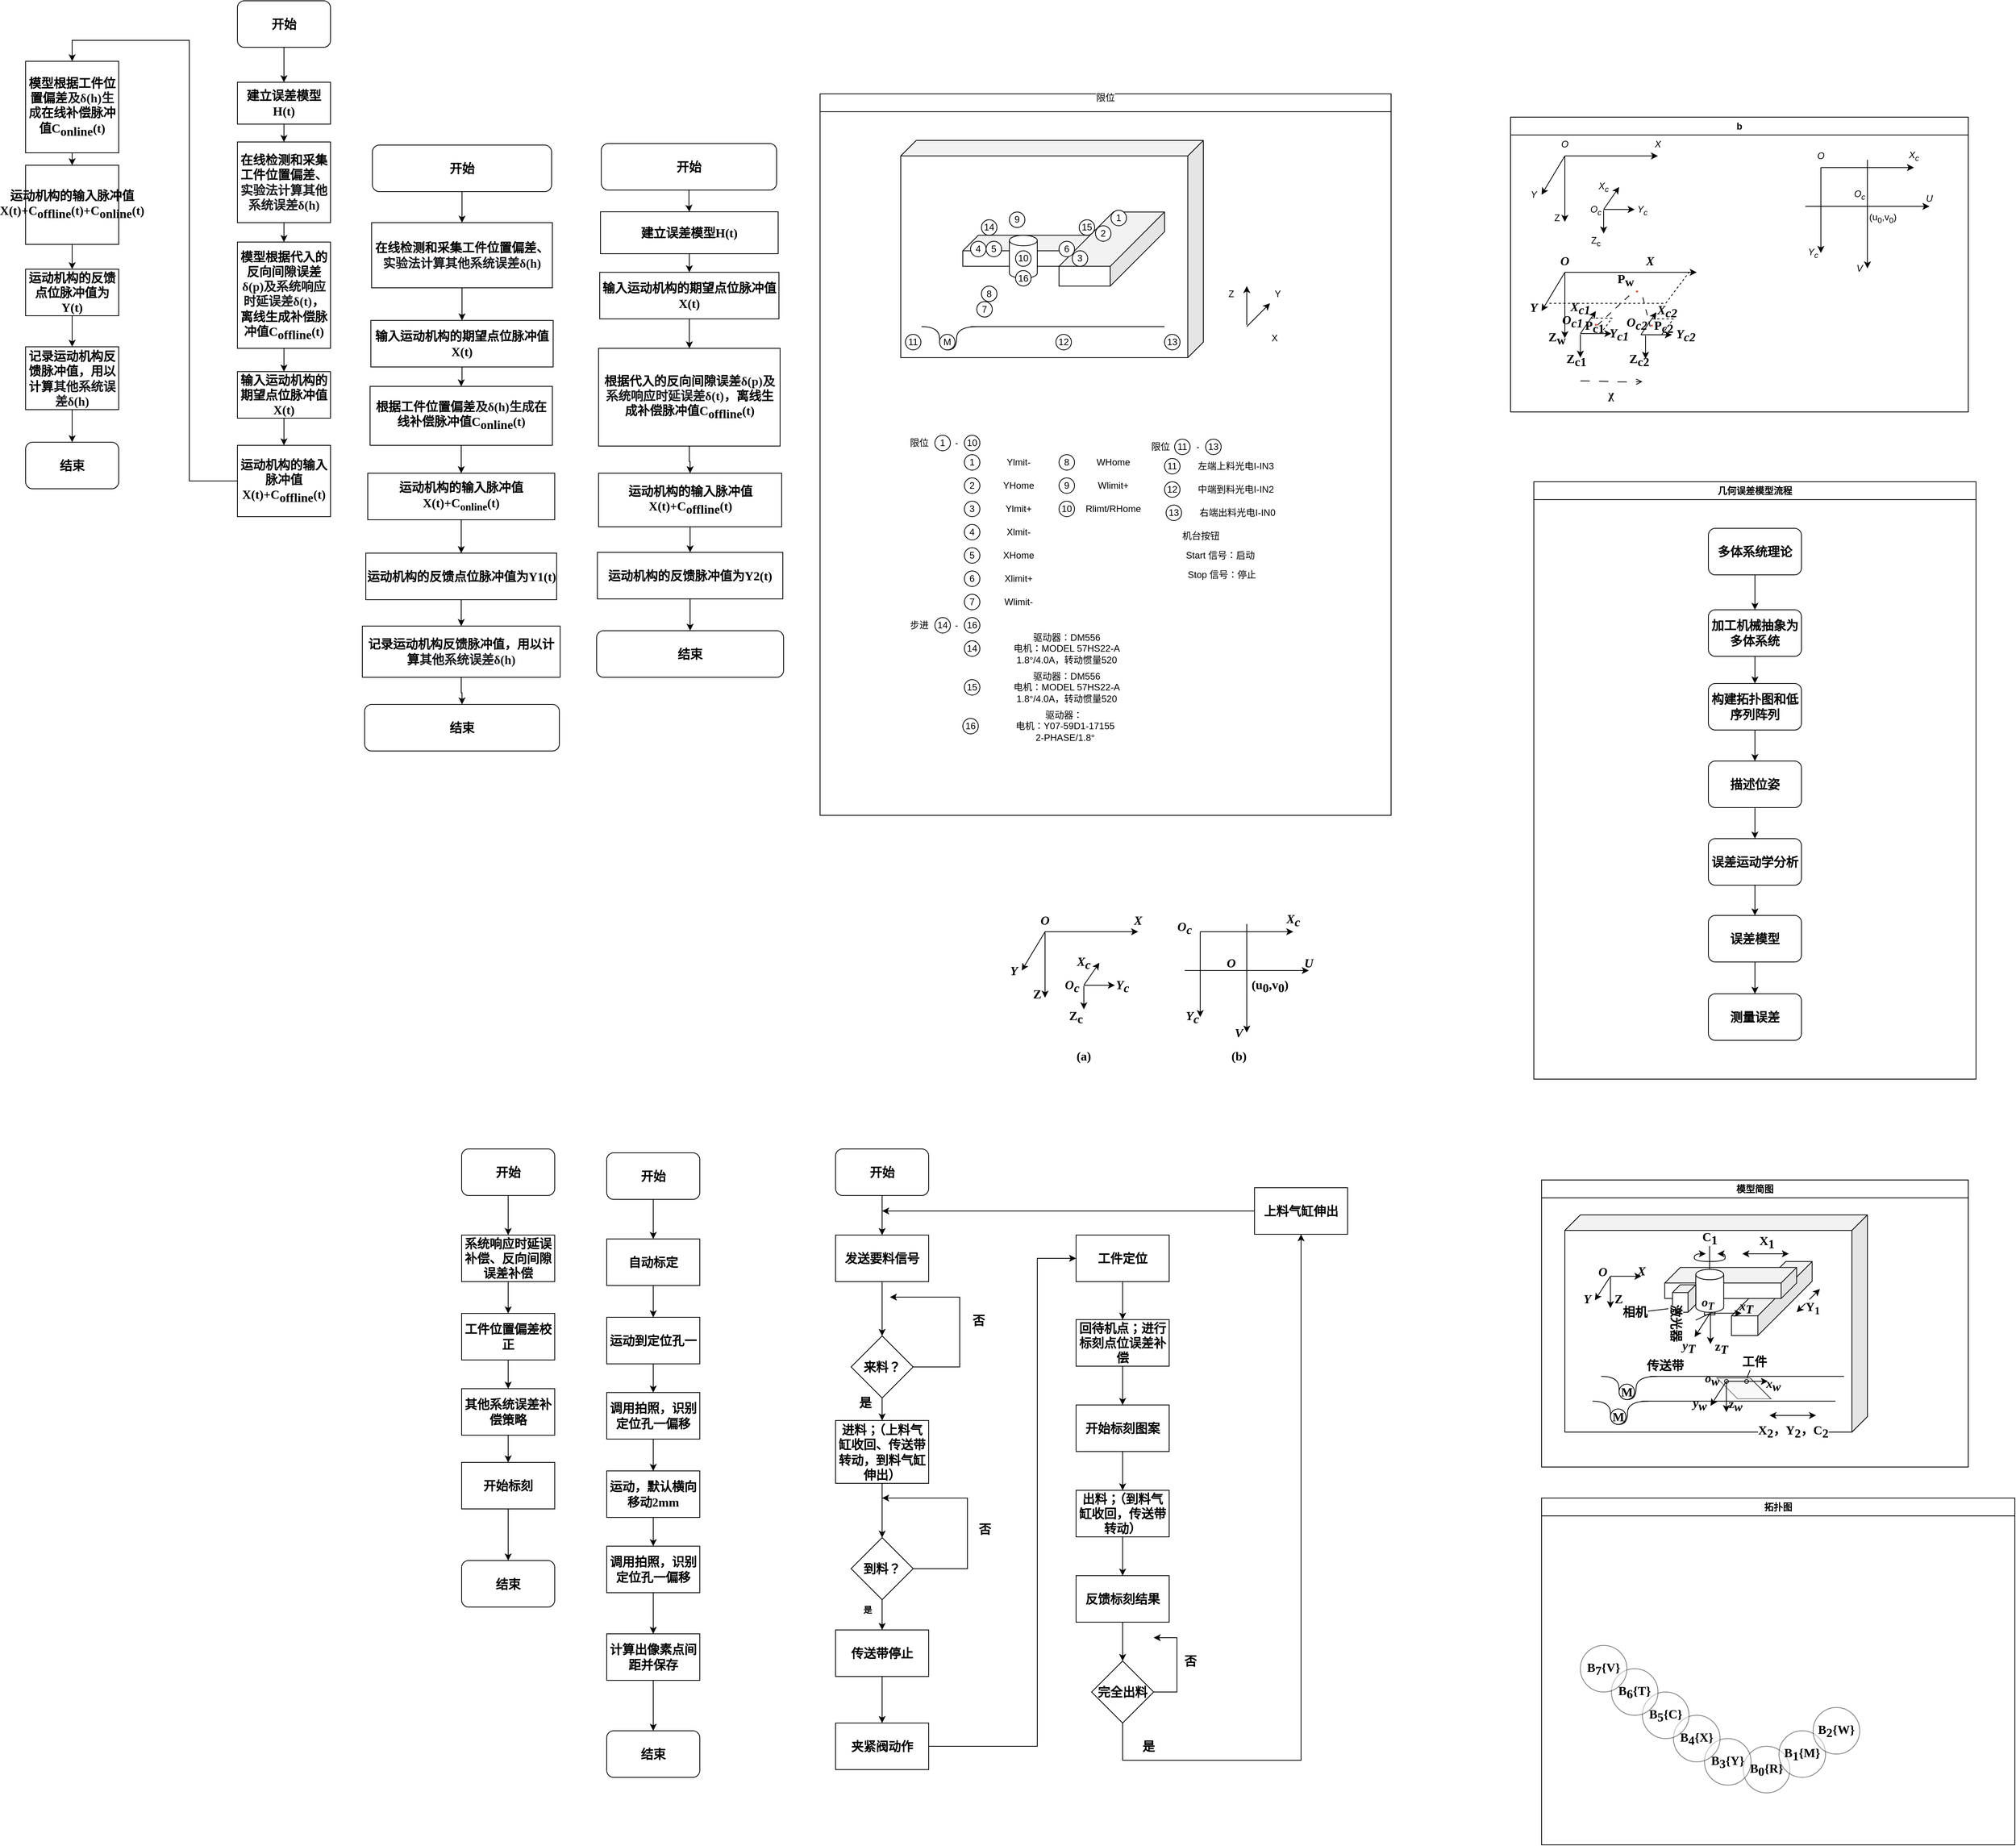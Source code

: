 <mxfile version="24.4.9" type="github">
  <diagram name="第 1 页" id="OOSJCIqJ-EwVnwM63ZJ6">
    <mxGraphModel dx="3086" dy="1398" grid="0" gridSize="10" guides="1" tooltips="1" connect="1" arrows="1" fold="1" page="0" pageScale="1" pageWidth="827" pageHeight="1169" math="0" shadow="0">
      <root>
        <mxCell id="0" />
        <mxCell id="1" parent="0" />
        <mxCell id="Xjq-Euk7-c84LHBLY0ZQ-1" value="&#xa;&lt;span style=&quot;color: rgb(0, 0, 0); font-family: Helvetica; font-size: 12px; font-style: normal; font-variant-ligatures: normal; font-variant-caps: normal; font-weight: 400; letter-spacing: normal; orphans: 2; text-align: center; text-indent: 0px; text-transform: none; widows: 2; word-spacing: 0px; -webkit-text-stroke-width: 0px; background-color: rgb(251, 251, 251); text-decoration-thickness: initial; text-decoration-style: initial; text-decoration-color: initial; float: none; display: inline !important;&quot;&gt;限位&lt;/span&gt;&#xa;&#xa;" style="swimlane;whiteSpace=wrap;html=1;" parent="1" vertex="1">
          <mxGeometry x="30" y="40" width="736" height="930" as="geometry" />
        </mxCell>
        <mxCell id="Xjq-Euk7-c84LHBLY0ZQ-2" value="" style="shape=cube;whiteSpace=wrap;html=1;boundedLbl=1;backgroundOutline=1;darkOpacity=0.05;darkOpacity2=0.1;direction=east;flipH=1;" parent="Xjq-Euk7-c84LHBLY0ZQ-1" vertex="1">
          <mxGeometry x="104" y="60" width="390" height="280" as="geometry" />
        </mxCell>
        <mxCell id="Xjq-Euk7-c84LHBLY0ZQ-3" value="" style="shape=cube;whiteSpace=wrap;html=1;boundedLbl=1;backgroundOutline=1;darkOpacity=0.05;darkOpacity2=0.1;flipV=0;flipH=1;" parent="Xjq-Euk7-c84LHBLY0ZQ-1" vertex="1">
          <mxGeometry x="184" y="182.28" width="170" height="40" as="geometry" />
        </mxCell>
        <mxCell id="Xjq-Euk7-c84LHBLY0ZQ-4" value="" style="shape=cube;whiteSpace=wrap;html=1;boundedLbl=1;backgroundOutline=1;darkOpacity=0.05;darkOpacity2=0.1;flipH=0;direction=west;flipV=1;rotation=0;size=70;" parent="Xjq-Euk7-c84LHBLY0ZQ-1" vertex="1">
          <mxGeometry x="308" y="152.28" width="136" height="95.43" as="geometry" />
        </mxCell>
        <mxCell id="Xjq-Euk7-c84LHBLY0ZQ-5" value="" style="shape=cylinder3;whiteSpace=wrap;html=1;boundedLbl=1;backgroundOutline=1;size=6.755;flipV=0;" parent="Xjq-Euk7-c84LHBLY0ZQ-1" vertex="1">
          <mxGeometry x="244" y="182.28" width="36" height="55.43" as="geometry" />
        </mxCell>
        <mxCell id="Xjq-Euk7-c84LHBLY0ZQ-6" value="1" style="ellipse;whiteSpace=wrap;html=1;aspect=fixed;" parent="Xjq-Euk7-c84LHBLY0ZQ-1" vertex="1">
          <mxGeometry x="375" y="150" width="20" height="20" as="geometry" />
        </mxCell>
        <mxCell id="Xjq-Euk7-c84LHBLY0ZQ-7" value="2" style="ellipse;whiteSpace=wrap;html=1;aspect=fixed;" parent="Xjq-Euk7-c84LHBLY0ZQ-1" vertex="1">
          <mxGeometry x="355" y="170" width="20" height="20" as="geometry" />
        </mxCell>
        <mxCell id="Xjq-Euk7-c84LHBLY0ZQ-8" value="3" style="ellipse;whiteSpace=wrap;html=1;aspect=fixed;" parent="Xjq-Euk7-c84LHBLY0ZQ-1" vertex="1">
          <mxGeometry x="325" y="202.28" width="20" height="20" as="geometry" />
        </mxCell>
        <mxCell id="Xjq-Euk7-c84LHBLY0ZQ-9" value="4" style="ellipse;whiteSpace=wrap;html=1;aspect=fixed;" parent="Xjq-Euk7-c84LHBLY0ZQ-1" vertex="1">
          <mxGeometry x="194" y="189.99" width="20" height="20" as="geometry" />
        </mxCell>
        <mxCell id="Xjq-Euk7-c84LHBLY0ZQ-10" value="5" style="ellipse;whiteSpace=wrap;html=1;aspect=fixed;" parent="Xjq-Euk7-c84LHBLY0ZQ-1" vertex="1">
          <mxGeometry x="214" y="190" width="20" height="20" as="geometry" />
        </mxCell>
        <mxCell id="Xjq-Euk7-c84LHBLY0ZQ-11" value="6" style="ellipse;whiteSpace=wrap;html=1;aspect=fixed;" parent="Xjq-Euk7-c84LHBLY0ZQ-1" vertex="1">
          <mxGeometry x="308" y="189.99" width="20" height="20" as="geometry" />
        </mxCell>
        <mxCell id="Xjq-Euk7-c84LHBLY0ZQ-12" value="7" style="ellipse;whiteSpace=wrap;html=1;aspect=fixed;" parent="Xjq-Euk7-c84LHBLY0ZQ-1" vertex="1">
          <mxGeometry x="202" y="267.71" width="20" height="20" as="geometry" />
        </mxCell>
        <mxCell id="Xjq-Euk7-c84LHBLY0ZQ-13" value="8" style="ellipse;whiteSpace=wrap;html=1;aspect=fixed;" parent="Xjq-Euk7-c84LHBLY0ZQ-1" vertex="1">
          <mxGeometry x="208" y="247.71" width="20" height="20" as="geometry" />
        </mxCell>
        <mxCell id="Xjq-Euk7-c84LHBLY0ZQ-14" value="9" style="ellipse;whiteSpace=wrap;html=1;aspect=fixed;" parent="Xjq-Euk7-c84LHBLY0ZQ-1" vertex="1">
          <mxGeometry x="244" y="152.28" width="20" height="20" as="geometry" />
        </mxCell>
        <mxCell id="Xjq-Euk7-c84LHBLY0ZQ-15" value="" style="group;rotation=180;" parent="Xjq-Euk7-c84LHBLY0ZQ-1" vertex="1" connectable="0">
          <mxGeometry x="190" y="570" width="370" height="40" as="geometry" />
        </mxCell>
        <mxCell id="Xjq-Euk7-c84LHBLY0ZQ-16" value="" style="endArrow=none;html=1;rounded=0;edgeStyle=orthogonalEdgeStyle;curved=1;" parent="Xjq-Euk7-c84LHBLY0ZQ-15" edge="1">
          <mxGeometry width="50" height="50" relative="1" as="geometry">
            <mxPoint x="-59.073" y="-270" as="sourcePoint" />
            <mxPoint x="13.122" y="-270" as="targetPoint" />
            <Array as="points">
              <mxPoint x="-36" y="-270" />
              <mxPoint x="-36" y="-240" />
              <mxPoint x="-14" y="-240" />
              <mxPoint x="-14" y="-270" />
            </Array>
          </mxGeometry>
        </mxCell>
        <mxCell id="Xjq-Euk7-c84LHBLY0ZQ-17" value="" style="endArrow=none;html=1;rounded=0;" parent="Xjq-Euk7-c84LHBLY0ZQ-1" edge="1">
          <mxGeometry width="50" height="50" relative="1" as="geometry">
            <mxPoint x="194.098" y="300" as="sourcePoint" />
            <mxPoint x="444" y="300" as="targetPoint" />
          </mxGeometry>
        </mxCell>
        <mxCell id="Xjq-Euk7-c84LHBLY0ZQ-18" value="M" style="ellipse;whiteSpace=wrap;html=1;aspect=fixed;" parent="Xjq-Euk7-c84LHBLY0ZQ-1" vertex="1">
          <mxGeometry x="154" y="310" width="20" height="20" as="geometry" />
        </mxCell>
        <mxCell id="Xjq-Euk7-c84LHBLY0ZQ-19" value="10" style="ellipse;whiteSpace=wrap;html=1;aspect=fixed;" parent="Xjq-Euk7-c84LHBLY0ZQ-1" vertex="1">
          <mxGeometry x="252" y="202.28" width="20" height="20" as="geometry" />
        </mxCell>
        <mxCell id="Xjq-Euk7-c84LHBLY0ZQ-20" value="1" style="ellipse;whiteSpace=wrap;html=1;aspect=fixed;" parent="Xjq-Euk7-c84LHBLY0ZQ-1" vertex="1">
          <mxGeometry x="186" y="465" width="20" height="20" as="geometry" />
        </mxCell>
        <mxCell id="Xjq-Euk7-c84LHBLY0ZQ-21" value="Ylmit-" style="text;html=1;strokeColor=none;fillColor=none;align=center;verticalAlign=middle;whiteSpace=wrap;rounded=0;" parent="Xjq-Euk7-c84LHBLY0ZQ-1" vertex="1">
          <mxGeometry x="226" y="460" width="60" height="30" as="geometry" />
        </mxCell>
        <mxCell id="Xjq-Euk7-c84LHBLY0ZQ-22" value="2" style="ellipse;whiteSpace=wrap;html=1;aspect=fixed;" parent="Xjq-Euk7-c84LHBLY0ZQ-1" vertex="1">
          <mxGeometry x="186" y="495" width="20" height="20" as="geometry" />
        </mxCell>
        <mxCell id="Xjq-Euk7-c84LHBLY0ZQ-23" value="YHome" style="text;html=1;strokeColor=none;fillColor=none;align=center;verticalAlign=middle;whiteSpace=wrap;rounded=0;" parent="Xjq-Euk7-c84LHBLY0ZQ-1" vertex="1">
          <mxGeometry x="226" y="490" width="60" height="30" as="geometry" />
        </mxCell>
        <mxCell id="Xjq-Euk7-c84LHBLY0ZQ-24" value="3" style="ellipse;whiteSpace=wrap;html=1;aspect=fixed;" parent="Xjq-Euk7-c84LHBLY0ZQ-1" vertex="1">
          <mxGeometry x="186" y="525" width="20" height="20" as="geometry" />
        </mxCell>
        <mxCell id="Xjq-Euk7-c84LHBLY0ZQ-25" value="Ylmit+" style="text;html=1;strokeColor=none;fillColor=none;align=center;verticalAlign=middle;whiteSpace=wrap;rounded=0;" parent="Xjq-Euk7-c84LHBLY0ZQ-1" vertex="1">
          <mxGeometry x="226" y="520" width="60" height="30" as="geometry" />
        </mxCell>
        <mxCell id="Xjq-Euk7-c84LHBLY0ZQ-26" value="4" style="ellipse;whiteSpace=wrap;html=1;aspect=fixed;" parent="Xjq-Euk7-c84LHBLY0ZQ-1" vertex="1">
          <mxGeometry x="186" y="555" width="20" height="20" as="geometry" />
        </mxCell>
        <mxCell id="Xjq-Euk7-c84LHBLY0ZQ-27" value="Xlmit-" style="text;html=1;strokeColor=none;fillColor=none;align=center;verticalAlign=middle;whiteSpace=wrap;rounded=0;" parent="Xjq-Euk7-c84LHBLY0ZQ-1" vertex="1">
          <mxGeometry x="226" y="550" width="60" height="30" as="geometry" />
        </mxCell>
        <mxCell id="Xjq-Euk7-c84LHBLY0ZQ-28" value="限位" style="text;html=1;strokeColor=none;fillColor=none;align=center;verticalAlign=middle;whiteSpace=wrap;rounded=0;" parent="Xjq-Euk7-c84LHBLY0ZQ-1" vertex="1">
          <mxGeometry x="98" y="435" width="60" height="30" as="geometry" />
        </mxCell>
        <mxCell id="Xjq-Euk7-c84LHBLY0ZQ-29" value="1" style="ellipse;whiteSpace=wrap;html=1;aspect=fixed;" parent="Xjq-Euk7-c84LHBLY0ZQ-1" vertex="1">
          <mxGeometry x="148" y="440" width="20" height="20" as="geometry" />
        </mxCell>
        <mxCell id="Xjq-Euk7-c84LHBLY0ZQ-30" value="-" style="text;html=1;strokeColor=none;fillColor=none;align=center;verticalAlign=middle;whiteSpace=wrap;rounded=0;" parent="Xjq-Euk7-c84LHBLY0ZQ-1" vertex="1">
          <mxGeometry x="146" y="435" width="60" height="30" as="geometry" />
        </mxCell>
        <mxCell id="Xjq-Euk7-c84LHBLY0ZQ-31" value="10" style="ellipse;whiteSpace=wrap;html=1;aspect=fixed;" parent="Xjq-Euk7-c84LHBLY0ZQ-1" vertex="1">
          <mxGeometry x="186" y="440" width="20" height="20" as="geometry" />
        </mxCell>
        <mxCell id="Xjq-Euk7-c84LHBLY0ZQ-32" value="5" style="ellipse;whiteSpace=wrap;html=1;aspect=fixed;" parent="Xjq-Euk7-c84LHBLY0ZQ-1" vertex="1">
          <mxGeometry x="186" y="585" width="20" height="20" as="geometry" />
        </mxCell>
        <mxCell id="Xjq-Euk7-c84LHBLY0ZQ-33" value="XHome" style="text;html=1;strokeColor=none;fillColor=none;align=center;verticalAlign=middle;whiteSpace=wrap;rounded=0;" parent="Xjq-Euk7-c84LHBLY0ZQ-1" vertex="1">
          <mxGeometry x="226" y="580" width="60" height="30" as="geometry" />
        </mxCell>
        <mxCell id="Xjq-Euk7-c84LHBLY0ZQ-34" value="6" style="ellipse;whiteSpace=wrap;html=1;aspect=fixed;" parent="Xjq-Euk7-c84LHBLY0ZQ-1" vertex="1">
          <mxGeometry x="186" y="615" width="20" height="20" as="geometry" />
        </mxCell>
        <mxCell id="Xjq-Euk7-c84LHBLY0ZQ-35" value="Xlimit+" style="text;html=1;strokeColor=none;fillColor=none;align=center;verticalAlign=middle;whiteSpace=wrap;rounded=0;" parent="Xjq-Euk7-c84LHBLY0ZQ-1" vertex="1">
          <mxGeometry x="226" y="610" width="60" height="30" as="geometry" />
        </mxCell>
        <mxCell id="Xjq-Euk7-c84LHBLY0ZQ-36" value="7" style="ellipse;whiteSpace=wrap;html=1;aspect=fixed;" parent="Xjq-Euk7-c84LHBLY0ZQ-1" vertex="1">
          <mxGeometry x="186" y="645" width="20" height="20" as="geometry" />
        </mxCell>
        <mxCell id="Xjq-Euk7-c84LHBLY0ZQ-37" value="Wlimit-" style="text;html=1;strokeColor=none;fillColor=none;align=center;verticalAlign=middle;whiteSpace=wrap;rounded=0;" parent="Xjq-Euk7-c84LHBLY0ZQ-1" vertex="1">
          <mxGeometry x="226" y="640" width="60" height="30" as="geometry" />
        </mxCell>
        <mxCell id="Xjq-Euk7-c84LHBLY0ZQ-38" value="8" style="ellipse;whiteSpace=wrap;html=1;aspect=fixed;" parent="Xjq-Euk7-c84LHBLY0ZQ-1" vertex="1">
          <mxGeometry x="308" y="465" width="20" height="20" as="geometry" />
        </mxCell>
        <mxCell id="Xjq-Euk7-c84LHBLY0ZQ-39" value="WHome" style="text;html=1;strokeColor=none;fillColor=none;align=center;verticalAlign=middle;whiteSpace=wrap;rounded=0;" parent="Xjq-Euk7-c84LHBLY0ZQ-1" vertex="1">
          <mxGeometry x="348" y="460" width="60" height="30" as="geometry" />
        </mxCell>
        <mxCell id="Xjq-Euk7-c84LHBLY0ZQ-40" value="" style="endArrow=classic;html=1;rounded=0;" parent="Xjq-Euk7-c84LHBLY0ZQ-1" edge="1">
          <mxGeometry width="50" height="50" relative="1" as="geometry">
            <mxPoint x="550" y="297.71" as="sourcePoint" />
            <mxPoint x="550" y="247.71" as="targetPoint" />
          </mxGeometry>
        </mxCell>
        <mxCell id="Xjq-Euk7-c84LHBLY0ZQ-41" value="" style="endArrow=classic;html=1;rounded=0;" parent="Xjq-Euk7-c84LHBLY0ZQ-1" edge="1">
          <mxGeometry width="50" height="50" relative="1" as="geometry">
            <mxPoint x="550" y="300" as="sourcePoint" />
            <mxPoint x="580" y="270" as="targetPoint" />
          </mxGeometry>
        </mxCell>
        <mxCell id="Xjq-Euk7-c84LHBLY0ZQ-42" value="X" style="text;html=1;strokeColor=none;fillColor=none;align=center;verticalAlign=middle;whiteSpace=wrap;rounded=0;" parent="Xjq-Euk7-c84LHBLY0ZQ-1" vertex="1">
          <mxGeometry x="556" y="300" width="60" height="30" as="geometry" />
        </mxCell>
        <mxCell id="Xjq-Euk7-c84LHBLY0ZQ-43" value="Y" style="text;html=1;strokeColor=none;fillColor=none;align=center;verticalAlign=middle;whiteSpace=wrap;rounded=0;" parent="Xjq-Euk7-c84LHBLY0ZQ-1" vertex="1">
          <mxGeometry x="560" y="242.71" width="60" height="30" as="geometry" />
        </mxCell>
        <mxCell id="Xjq-Euk7-c84LHBLY0ZQ-44" value="Z" style="text;html=1;strokeColor=none;fillColor=none;align=center;verticalAlign=middle;whiteSpace=wrap;rounded=0;" parent="Xjq-Euk7-c84LHBLY0ZQ-1" vertex="1">
          <mxGeometry x="500" y="242.71" width="60" height="30" as="geometry" />
        </mxCell>
        <mxCell id="Xjq-Euk7-c84LHBLY0ZQ-45" value="9" style="ellipse;whiteSpace=wrap;html=1;aspect=fixed;" parent="Xjq-Euk7-c84LHBLY0ZQ-1" vertex="1">
          <mxGeometry x="308" y="495" width="20" height="20" as="geometry" />
        </mxCell>
        <mxCell id="Xjq-Euk7-c84LHBLY0ZQ-46" value="Wlimit+" style="text;html=1;strokeColor=none;fillColor=none;align=center;verticalAlign=middle;whiteSpace=wrap;rounded=0;" parent="Xjq-Euk7-c84LHBLY0ZQ-1" vertex="1">
          <mxGeometry x="348" y="490" width="60" height="30" as="geometry" />
        </mxCell>
        <mxCell id="Xjq-Euk7-c84LHBLY0ZQ-47" value="10" style="ellipse;whiteSpace=wrap;html=1;aspect=fixed;" parent="Xjq-Euk7-c84LHBLY0ZQ-1" vertex="1">
          <mxGeometry x="308" y="525" width="20" height="20" as="geometry" />
        </mxCell>
        <mxCell id="Xjq-Euk7-c84LHBLY0ZQ-48" value="Rlimt/RHome" style="text;html=1;strokeColor=none;fillColor=none;align=center;verticalAlign=middle;whiteSpace=wrap;rounded=0;" parent="Xjq-Euk7-c84LHBLY0ZQ-1" vertex="1">
          <mxGeometry x="348" y="520" width="60" height="30" as="geometry" />
        </mxCell>
        <mxCell id="Xjq-Euk7-c84LHBLY0ZQ-49" value="限位" style="text;html=1;strokeColor=none;fillColor=none;align=center;verticalAlign=middle;whiteSpace=wrap;rounded=0;" parent="Xjq-Euk7-c84LHBLY0ZQ-1" vertex="1">
          <mxGeometry x="409" y="440" width="60" height="30" as="geometry" />
        </mxCell>
        <mxCell id="Xjq-Euk7-c84LHBLY0ZQ-50" value="-" style="text;html=1;strokeColor=none;fillColor=none;align=center;verticalAlign=middle;whiteSpace=wrap;rounded=0;" parent="Xjq-Euk7-c84LHBLY0ZQ-1" vertex="1">
          <mxGeometry x="457" y="440" width="60" height="30" as="geometry" />
        </mxCell>
        <mxCell id="Xjq-Euk7-c84LHBLY0ZQ-51" value="11" style="ellipse;whiteSpace=wrap;html=1;aspect=fixed;" parent="Xjq-Euk7-c84LHBLY0ZQ-1" vertex="1">
          <mxGeometry x="457" y="445" width="20" height="20" as="geometry" />
        </mxCell>
        <mxCell id="Xjq-Euk7-c84LHBLY0ZQ-52" value="13" style="ellipse;whiteSpace=wrap;html=1;aspect=fixed;" parent="Xjq-Euk7-c84LHBLY0ZQ-1" vertex="1">
          <mxGeometry x="497" y="445" width="20" height="20" as="geometry" />
        </mxCell>
        <mxCell id="Xjq-Euk7-c84LHBLY0ZQ-53" value="11" style="ellipse;whiteSpace=wrap;html=1;aspect=fixed;" parent="Xjq-Euk7-c84LHBLY0ZQ-1" vertex="1">
          <mxGeometry x="110" y="310" width="20" height="20" as="geometry" />
        </mxCell>
        <mxCell id="Xjq-Euk7-c84LHBLY0ZQ-54" value="12" style="ellipse;whiteSpace=wrap;html=1;aspect=fixed;" parent="Xjq-Euk7-c84LHBLY0ZQ-1" vertex="1">
          <mxGeometry x="304" y="310" width="20" height="20" as="geometry" />
        </mxCell>
        <mxCell id="Xjq-Euk7-c84LHBLY0ZQ-55" value="13" style="ellipse;whiteSpace=wrap;html=1;aspect=fixed;" parent="Xjq-Euk7-c84LHBLY0ZQ-1" vertex="1">
          <mxGeometry x="444" y="310" width="20" height="20" as="geometry" />
        </mxCell>
        <mxCell id="Xjq-Euk7-c84LHBLY0ZQ-56" value="11" style="ellipse;whiteSpace=wrap;html=1;aspect=fixed;" parent="Xjq-Euk7-c84LHBLY0ZQ-1" vertex="1">
          <mxGeometry x="444" y="470" width="20" height="20" as="geometry" />
        </mxCell>
        <mxCell id="Xjq-Euk7-c84LHBLY0ZQ-57" value="左端上料光电I-IN3" style="text;html=1;strokeColor=none;fillColor=none;align=center;verticalAlign=middle;whiteSpace=wrap;rounded=0;" parent="Xjq-Euk7-c84LHBLY0ZQ-1" vertex="1">
          <mxGeometry x="484" y="465" width="104" height="30" as="geometry" />
        </mxCell>
        <mxCell id="Xjq-Euk7-c84LHBLY0ZQ-58" value="12" style="ellipse;whiteSpace=wrap;html=1;aspect=fixed;" parent="Xjq-Euk7-c84LHBLY0ZQ-1" vertex="1">
          <mxGeometry x="444" y="500" width="20" height="20" as="geometry" />
        </mxCell>
        <mxCell id="Xjq-Euk7-c84LHBLY0ZQ-59" value="中端到料光电I-IN2" style="text;html=1;strokeColor=none;fillColor=none;align=center;verticalAlign=middle;whiteSpace=wrap;rounded=0;" parent="Xjq-Euk7-c84LHBLY0ZQ-1" vertex="1">
          <mxGeometry x="484" y="495" width="104" height="30" as="geometry" />
        </mxCell>
        <mxCell id="Xjq-Euk7-c84LHBLY0ZQ-60" value="13" style="ellipse;whiteSpace=wrap;html=1;aspect=fixed;" parent="Xjq-Euk7-c84LHBLY0ZQ-1" vertex="1">
          <mxGeometry x="446" y="530" width="20" height="20" as="geometry" />
        </mxCell>
        <mxCell id="Xjq-Euk7-c84LHBLY0ZQ-61" value="右端出料光电I-IN0" style="text;html=1;strokeColor=none;fillColor=none;align=center;verticalAlign=middle;whiteSpace=wrap;rounded=0;" parent="Xjq-Euk7-c84LHBLY0ZQ-1" vertex="1">
          <mxGeometry x="486" y="525" width="104" height="30" as="geometry" />
        </mxCell>
        <mxCell id="Xjq-Euk7-c84LHBLY0ZQ-62" value="机台按钮" style="text;html=1;strokeColor=none;fillColor=none;align=center;verticalAlign=middle;whiteSpace=wrap;rounded=0;" parent="Xjq-Euk7-c84LHBLY0ZQ-1" vertex="1">
          <mxGeometry x="439" y="555" width="104" height="30" as="geometry" />
        </mxCell>
        <mxCell id="Xjq-Euk7-c84LHBLY0ZQ-63" value="Start 信号：启动" style="text;html=1;strokeColor=none;fillColor=none;align=center;verticalAlign=middle;whiteSpace=wrap;rounded=0;" parent="Xjq-Euk7-c84LHBLY0ZQ-1" vertex="1">
          <mxGeometry x="464" y="580" width="104" height="30" as="geometry" />
        </mxCell>
        <mxCell id="Xjq-Euk7-c84LHBLY0ZQ-64" value="Stop 信号：停止" style="text;html=1;strokeColor=none;fillColor=none;align=center;verticalAlign=middle;whiteSpace=wrap;rounded=0;" parent="Xjq-Euk7-c84LHBLY0ZQ-1" vertex="1">
          <mxGeometry x="466" y="605" width="104" height="30" as="geometry" />
        </mxCell>
        <mxCell id="Xjq-Euk7-c84LHBLY0ZQ-65" value="14" style="ellipse;whiteSpace=wrap;html=1;aspect=fixed;" parent="Xjq-Euk7-c84LHBLY0ZQ-1" vertex="1">
          <mxGeometry x="208" y="162.28" width="20" height="20" as="geometry" />
        </mxCell>
        <mxCell id="Xjq-Euk7-c84LHBLY0ZQ-66" value="15" style="ellipse;whiteSpace=wrap;html=1;aspect=fixed;" parent="Xjq-Euk7-c84LHBLY0ZQ-1" vertex="1">
          <mxGeometry x="334" y="162.28" width="20" height="20" as="geometry" />
        </mxCell>
        <mxCell id="Xjq-Euk7-c84LHBLY0ZQ-67" value="16" style="ellipse;whiteSpace=wrap;html=1;aspect=fixed;" parent="Xjq-Euk7-c84LHBLY0ZQ-1" vertex="1">
          <mxGeometry x="252" y="227.71" width="20" height="20" as="geometry" />
        </mxCell>
        <mxCell id="Xjq-Euk7-c84LHBLY0ZQ-68" value="步进" style="text;html=1;strokeColor=none;fillColor=none;align=center;verticalAlign=middle;whiteSpace=wrap;rounded=0;" parent="Xjq-Euk7-c84LHBLY0ZQ-1" vertex="1">
          <mxGeometry x="98" y="670" width="60" height="30" as="geometry" />
        </mxCell>
        <mxCell id="Xjq-Euk7-c84LHBLY0ZQ-69" value="14" style="ellipse;whiteSpace=wrap;html=1;aspect=fixed;" parent="Xjq-Euk7-c84LHBLY0ZQ-1" vertex="1">
          <mxGeometry x="148" y="675" width="20" height="20" as="geometry" />
        </mxCell>
        <mxCell id="Xjq-Euk7-c84LHBLY0ZQ-70" value="-" style="text;html=1;strokeColor=none;fillColor=none;align=center;verticalAlign=middle;whiteSpace=wrap;rounded=0;" parent="Xjq-Euk7-c84LHBLY0ZQ-1" vertex="1">
          <mxGeometry x="146" y="670" width="60" height="30" as="geometry" />
        </mxCell>
        <mxCell id="Xjq-Euk7-c84LHBLY0ZQ-71" value="16" style="ellipse;whiteSpace=wrap;html=1;aspect=fixed;" parent="Xjq-Euk7-c84LHBLY0ZQ-1" vertex="1">
          <mxGeometry x="186" y="675" width="20" height="20" as="geometry" />
        </mxCell>
        <mxCell id="Xjq-Euk7-c84LHBLY0ZQ-72" value="14" style="ellipse;whiteSpace=wrap;html=1;aspect=fixed;" parent="Xjq-Euk7-c84LHBLY0ZQ-1" vertex="1">
          <mxGeometry x="186" y="705" width="20" height="20" as="geometry" />
        </mxCell>
        <mxCell id="Xjq-Euk7-c84LHBLY0ZQ-73" value="驱动器：DM556&lt;br&gt;电机：MODEL 57HS22-A&lt;br&gt;1.8°/4.0A，转动惯量520" style="text;html=1;strokeColor=none;fillColor=none;align=center;verticalAlign=middle;whiteSpace=wrap;rounded=0;" parent="Xjq-Euk7-c84LHBLY0ZQ-1" vertex="1">
          <mxGeometry x="226" y="700" width="184" height="30" as="geometry" />
        </mxCell>
        <mxCell id="Xjq-Euk7-c84LHBLY0ZQ-74" value="15" style="ellipse;whiteSpace=wrap;html=1;aspect=fixed;" parent="Xjq-Euk7-c84LHBLY0ZQ-1" vertex="1">
          <mxGeometry x="186" y="755" width="20" height="20" as="geometry" />
        </mxCell>
        <mxCell id="Xjq-Euk7-c84LHBLY0ZQ-75" value="驱动器：DM556&lt;br&gt;电机：MODEL 57HS22-A&lt;br&gt;1.8°/4.0A，转动惯量520" style="text;html=1;strokeColor=none;fillColor=none;align=center;verticalAlign=middle;whiteSpace=wrap;rounded=0;" parent="Xjq-Euk7-c84LHBLY0ZQ-1" vertex="1">
          <mxGeometry x="226" y="750" width="184" height="30" as="geometry" />
        </mxCell>
        <mxCell id="Xjq-Euk7-c84LHBLY0ZQ-76" value="16" style="ellipse;whiteSpace=wrap;html=1;aspect=fixed;" parent="Xjq-Euk7-c84LHBLY0ZQ-1" vertex="1">
          <mxGeometry x="184" y="805" width="20" height="20" as="geometry" />
        </mxCell>
        <mxCell id="Xjq-Euk7-c84LHBLY0ZQ-77" value="驱动器：&amp;nbsp;&lt;br&gt;电机：Y07-59D1-17155&lt;br&gt;2-PHASE/1.8°" style="text;html=1;strokeColor=none;fillColor=none;align=center;verticalAlign=middle;whiteSpace=wrap;rounded=0;" parent="Xjq-Euk7-c84LHBLY0ZQ-1" vertex="1">
          <mxGeometry x="224" y="800" width="184" height="30" as="geometry" />
        </mxCell>
        <mxCell id="Xjq-Euk7-c84LHBLY0ZQ-78" value="b" style="swimlane;whiteSpace=wrap;html=1;" parent="1" vertex="1">
          <mxGeometry x="920" y="70" width="590" height="380" as="geometry" />
        </mxCell>
        <mxCell id="Xjq-Euk7-c84LHBLY0ZQ-79" value="" style="endArrow=classic;html=1;rounded=0;" parent="Xjq-Euk7-c84LHBLY0ZQ-78" edge="1">
          <mxGeometry width="50" height="50" relative="1" as="geometry">
            <mxPoint x="70" y="50" as="sourcePoint" />
            <mxPoint x="190" y="50" as="targetPoint" />
          </mxGeometry>
        </mxCell>
        <mxCell id="Xjq-Euk7-c84LHBLY0ZQ-80" value="" style="endArrow=classic;html=1;rounded=0;" parent="Xjq-Euk7-c84LHBLY0ZQ-78" edge="1">
          <mxGeometry width="50" height="50" relative="1" as="geometry">
            <mxPoint x="70" y="50" as="sourcePoint" />
            <mxPoint x="40" y="100" as="targetPoint" />
          </mxGeometry>
        </mxCell>
        <mxCell id="Xjq-Euk7-c84LHBLY0ZQ-81" value="" style="endArrow=classic;html=1;rounded=0;" parent="Xjq-Euk7-c84LHBLY0ZQ-78" edge="1">
          <mxGeometry width="50" height="50" relative="1" as="geometry">
            <mxPoint x="120" y="119" as="sourcePoint" />
            <mxPoint x="140" y="90" as="targetPoint" />
          </mxGeometry>
        </mxCell>
        <mxCell id="Xjq-Euk7-c84LHBLY0ZQ-82" value="" style="endArrow=classic;html=1;rounded=0;" parent="Xjq-Euk7-c84LHBLY0ZQ-78" edge="1">
          <mxGeometry width="50" height="50" relative="1" as="geometry">
            <mxPoint x="120" y="119" as="sourcePoint" />
            <mxPoint x="160" y="119" as="targetPoint" />
          </mxGeometry>
        </mxCell>
        <mxCell id="Xjq-Euk7-c84LHBLY0ZQ-83" value="" style="endArrow=classic;html=1;rounded=0;" parent="Xjq-Euk7-c84LHBLY0ZQ-78" edge="1">
          <mxGeometry width="50" height="50" relative="1" as="geometry">
            <mxPoint x="400" y="65" as="sourcePoint" />
            <mxPoint x="520" y="65" as="targetPoint" />
          </mxGeometry>
        </mxCell>
        <mxCell id="Xjq-Euk7-c84LHBLY0ZQ-84" value="&lt;p class=&quot;MsoNormal&quot;&gt;&lt;i&gt;O&lt;/i&gt;&lt;/p&gt;" style="text;html=1;strokeColor=none;fillColor=none;align=center;verticalAlign=middle;whiteSpace=wrap;rounded=0;" parent="Xjq-Euk7-c84LHBLY0ZQ-78" vertex="1">
          <mxGeometry x="40" y="20" width="60" height="30" as="geometry" />
        </mxCell>
        <mxCell id="Xjq-Euk7-c84LHBLY0ZQ-85" value="&lt;i&gt;X&lt;/i&gt;" style="text;html=1;strokeColor=none;fillColor=none;align=center;verticalAlign=middle;whiteSpace=wrap;rounded=0;" parent="Xjq-Euk7-c84LHBLY0ZQ-78" vertex="1">
          <mxGeometry x="160" y="20" width="60" height="30" as="geometry" />
        </mxCell>
        <mxCell id="Xjq-Euk7-c84LHBLY0ZQ-86" value="&lt;i&gt;Y&lt;/i&gt;" style="text;html=1;strokeColor=none;fillColor=none;align=center;verticalAlign=middle;whiteSpace=wrap;rounded=0;" parent="Xjq-Euk7-c84LHBLY0ZQ-78" vertex="1">
          <mxGeometry y="85" width="60" height="30" as="geometry" />
        </mxCell>
        <mxCell id="Xjq-Euk7-c84LHBLY0ZQ-87" value="&lt;i&gt;O&lt;sub&gt;c&lt;/sub&gt;&lt;/i&gt;" style="text;html=1;strokeColor=none;fillColor=none;align=center;verticalAlign=middle;whiteSpace=wrap;rounded=0;" parent="Xjq-Euk7-c84LHBLY0ZQ-78" vertex="1">
          <mxGeometry x="80" y="105" width="60" height="30" as="geometry" />
        </mxCell>
        <mxCell id="Xjq-Euk7-c84LHBLY0ZQ-88" value="" style="endArrow=classic;html=1;rounded=0;" parent="Xjq-Euk7-c84LHBLY0ZQ-78" edge="1">
          <mxGeometry width="50" height="50" relative="1" as="geometry">
            <mxPoint x="400" y="65" as="sourcePoint" />
            <mxPoint x="400" y="175" as="targetPoint" />
          </mxGeometry>
        </mxCell>
        <mxCell id="Xjq-Euk7-c84LHBLY0ZQ-89" value="&lt;i&gt;O&lt;/i&gt;" style="text;html=1;strokeColor=none;fillColor=none;align=center;verticalAlign=middle;whiteSpace=wrap;rounded=0;" parent="Xjq-Euk7-c84LHBLY0ZQ-78" vertex="1">
          <mxGeometry x="370" y="35" width="60" height="30" as="geometry" />
        </mxCell>
        <mxCell id="Xjq-Euk7-c84LHBLY0ZQ-90" value="&lt;i&gt;U&lt;/i&gt;" style="text;html=1;strokeColor=none;fillColor=none;align=center;verticalAlign=middle;whiteSpace=wrap;rounded=0;" parent="Xjq-Euk7-c84LHBLY0ZQ-78" vertex="1">
          <mxGeometry x="510" y="90" width="60" height="30" as="geometry" />
        </mxCell>
        <mxCell id="Xjq-Euk7-c84LHBLY0ZQ-91" value="&lt;i&gt;V&lt;/i&gt;" style="text;html=1;strokeColor=none;fillColor=none;align=center;verticalAlign=middle;whiteSpace=wrap;rounded=0;" parent="Xjq-Euk7-c84LHBLY0ZQ-78" vertex="1">
          <mxGeometry x="420" y="180" width="60" height="30" as="geometry" />
        </mxCell>
        <mxCell id="Xjq-Euk7-c84LHBLY0ZQ-92" value="" style="endArrow=classic;html=1;rounded=0;" parent="Xjq-Euk7-c84LHBLY0ZQ-78" edge="1">
          <mxGeometry width="50" height="50" relative="1" as="geometry">
            <mxPoint x="380" y="115" as="sourcePoint" />
            <mxPoint x="540" y="115" as="targetPoint" />
          </mxGeometry>
        </mxCell>
        <mxCell id="Xjq-Euk7-c84LHBLY0ZQ-93" value="" style="endArrow=classic;html=1;rounded=0;" parent="Xjq-Euk7-c84LHBLY0ZQ-78" edge="1">
          <mxGeometry width="50" height="50" relative="1" as="geometry">
            <mxPoint x="460" y="55" as="sourcePoint" />
            <mxPoint x="460" y="195" as="targetPoint" />
          </mxGeometry>
        </mxCell>
        <mxCell id="Xjq-Euk7-c84LHBLY0ZQ-94" value="&lt;i&gt;X&lt;sub&gt;c&lt;/sub&gt;&lt;/i&gt;" style="text;html=1;strokeColor=none;fillColor=none;align=center;verticalAlign=middle;whiteSpace=wrap;rounded=0;" parent="Xjq-Euk7-c84LHBLY0ZQ-78" vertex="1">
          <mxGeometry x="490" y="35" width="60" height="30" as="geometry" />
        </mxCell>
        <mxCell id="Xjq-Euk7-c84LHBLY0ZQ-95" value="&lt;i&gt;Y&lt;sub&gt;c&lt;/sub&gt;&lt;/i&gt;" style="text;html=1;strokeColor=none;fillColor=none;align=center;verticalAlign=middle;whiteSpace=wrap;rounded=0;" parent="Xjq-Euk7-c84LHBLY0ZQ-78" vertex="1">
          <mxGeometry x="360" y="160" width="60" height="30" as="geometry" />
        </mxCell>
        <mxCell id="Xjq-Euk7-c84LHBLY0ZQ-96" value="&lt;i&gt;O&lt;sub&gt;c&lt;/sub&gt;&lt;/i&gt;" style="text;html=1;strokeColor=none;fillColor=none;align=center;verticalAlign=middle;whiteSpace=wrap;rounded=0;" parent="Xjq-Euk7-c84LHBLY0ZQ-78" vertex="1">
          <mxGeometry x="420" y="85" width="60" height="30" as="geometry" />
        </mxCell>
        <mxCell id="Xjq-Euk7-c84LHBLY0ZQ-97" value="(u&lt;sub&gt;0&lt;/sub&gt;,v&lt;sub&gt;0&lt;/sub&gt;)" style="text;html=1;strokeColor=none;fillColor=none;align=center;verticalAlign=middle;whiteSpace=wrap;rounded=0;" parent="Xjq-Euk7-c84LHBLY0ZQ-78" vertex="1">
          <mxGeometry x="450" y="115" width="60" height="30" as="geometry" />
        </mxCell>
        <mxCell id="Xjq-Euk7-c84LHBLY0ZQ-98" value="&lt;i&gt;Y&lt;sub&gt;c&lt;/sub&gt;&lt;/i&gt;" style="text;html=1;strokeColor=none;fillColor=none;align=center;verticalAlign=middle;whiteSpace=wrap;rounded=0;" parent="Xjq-Euk7-c84LHBLY0ZQ-78" vertex="1">
          <mxGeometry x="140" y="105" width="60" height="30" as="geometry" />
        </mxCell>
        <mxCell id="Xjq-Euk7-c84LHBLY0ZQ-99" value="&lt;i&gt;X&lt;sub&gt;c&lt;/sub&gt;&lt;/i&gt;" style="text;html=1;strokeColor=none;fillColor=none;align=center;verticalAlign=middle;whiteSpace=wrap;rounded=0;" parent="Xjq-Euk7-c84LHBLY0ZQ-78" vertex="1">
          <mxGeometry x="90" y="75" width="60" height="30" as="geometry" />
        </mxCell>
        <mxCell id="Xjq-Euk7-c84LHBLY0ZQ-100" value="" style="endArrow=classic;html=1;rounded=0;exitX=0.5;exitY=1;exitDx=0;exitDy=0;" parent="Xjq-Euk7-c84LHBLY0ZQ-78" source="Xjq-Euk7-c84LHBLY0ZQ-84" edge="1">
          <mxGeometry width="50" height="50" relative="1" as="geometry">
            <mxPoint x="70" y="185" as="sourcePoint" />
            <mxPoint x="70" y="135" as="targetPoint" />
          </mxGeometry>
        </mxCell>
        <mxCell id="Xjq-Euk7-c84LHBLY0ZQ-101" value="" style="endArrow=classic;html=1;rounded=0;" parent="Xjq-Euk7-c84LHBLY0ZQ-78" edge="1">
          <mxGeometry width="50" height="50" relative="1" as="geometry">
            <mxPoint x="120" y="120" as="sourcePoint" />
            <mxPoint x="120" y="150" as="targetPoint" />
          </mxGeometry>
        </mxCell>
        <mxCell id="Xjq-Euk7-c84LHBLY0ZQ-102" value="Z&lt;sub&gt;c&lt;/sub&gt;" style="text;html=1;strokeColor=none;fillColor=none;align=center;verticalAlign=middle;whiteSpace=wrap;rounded=0;" parent="Xjq-Euk7-c84LHBLY0ZQ-78" vertex="1">
          <mxGeometry x="80" y="145" width="60" height="30" as="geometry" />
        </mxCell>
        <mxCell id="Xjq-Euk7-c84LHBLY0ZQ-103" value="Z" style="text;html=1;strokeColor=none;fillColor=none;align=center;verticalAlign=middle;whiteSpace=wrap;rounded=0;" parent="Xjq-Euk7-c84LHBLY0ZQ-78" vertex="1">
          <mxGeometry x="30" y="115" width="60" height="30" as="geometry" />
        </mxCell>
        <mxCell id="Xjq-Euk7-c84LHBLY0ZQ-104" value="" style="endArrow=classic;html=1;rounded=0;fontSize=16;fontStyle=1;fontFamily=宋体;" parent="Xjq-Euk7-c84LHBLY0ZQ-78" edge="1">
          <mxGeometry width="50" height="50" relative="1" as="geometry">
            <mxPoint x="70" y="200" as="sourcePoint" />
            <mxPoint x="240" y="200" as="targetPoint" />
          </mxGeometry>
        </mxCell>
        <mxCell id="Xjq-Euk7-c84LHBLY0ZQ-105" value="" style="endArrow=classic;html=1;rounded=0;fontSize=16;fontStyle=1;fontFamily=宋体;" parent="Xjq-Euk7-c84LHBLY0ZQ-78" edge="1">
          <mxGeometry width="50" height="50" relative="1" as="geometry">
            <mxPoint x="70" y="200" as="sourcePoint" />
            <mxPoint x="40" y="250" as="targetPoint" />
          </mxGeometry>
        </mxCell>
        <mxCell id="Xjq-Euk7-c84LHBLY0ZQ-106" value="" style="endArrow=classic;html=1;rounded=0;fontSize=16;fontStyle=1;fontFamily=宋体;" parent="Xjq-Euk7-c84LHBLY0ZQ-78" edge="1">
          <mxGeometry width="50" height="50" relative="1" as="geometry">
            <mxPoint x="90" y="279" as="sourcePoint" />
            <mxPoint x="110" y="250" as="targetPoint" />
          </mxGeometry>
        </mxCell>
        <mxCell id="Xjq-Euk7-c84LHBLY0ZQ-107" value="" style="endArrow=classic;html=1;rounded=0;fontSize=16;fontStyle=1;fontFamily=宋体;" parent="Xjq-Euk7-c84LHBLY0ZQ-78" edge="1">
          <mxGeometry width="50" height="50" relative="1" as="geometry">
            <mxPoint x="90" y="279" as="sourcePoint" />
            <mxPoint x="130" y="279" as="targetPoint" />
          </mxGeometry>
        </mxCell>
        <mxCell id="Xjq-Euk7-c84LHBLY0ZQ-108" value="&lt;p style=&quot;font-size: 16px;&quot; class=&quot;MsoNormal&quot;&gt;&lt;i style=&quot;font-size: 16px;&quot;&gt;O&lt;/i&gt;&lt;/p&gt;" style="text;html=1;strokeColor=none;fillColor=none;align=center;verticalAlign=middle;whiteSpace=wrap;rounded=0;fontSize=16;fontStyle=1;fontFamily=宋体;" parent="Xjq-Euk7-c84LHBLY0ZQ-78" vertex="1">
          <mxGeometry x="40" y="170" width="60" height="30" as="geometry" />
        </mxCell>
        <mxCell id="Xjq-Euk7-c84LHBLY0ZQ-109" value="&lt;i style=&quot;font-size: 16px;&quot;&gt;X&lt;/i&gt;" style="text;html=1;strokeColor=none;fillColor=none;align=center;verticalAlign=middle;whiteSpace=wrap;rounded=0;fontSize=16;fontStyle=1;fontFamily=宋体;" parent="Xjq-Euk7-c84LHBLY0ZQ-78" vertex="1">
          <mxGeometry x="150" y="170" width="60" height="30" as="geometry" />
        </mxCell>
        <mxCell id="Xjq-Euk7-c84LHBLY0ZQ-110" value="&lt;i style=&quot;font-size: 16px;&quot;&gt;Y&lt;/i&gt;" style="text;html=1;strokeColor=none;fillColor=none;align=center;verticalAlign=middle;whiteSpace=wrap;rounded=0;fontSize=16;fontStyle=1;fontFamily=宋体;" parent="Xjq-Euk7-c84LHBLY0ZQ-78" vertex="1">
          <mxGeometry y="230" width="60" height="30" as="geometry" />
        </mxCell>
        <mxCell id="Xjq-Euk7-c84LHBLY0ZQ-111" value="&lt;i style=&quot;font-size: 16px;&quot;&gt;O&lt;sub style=&quot;font-size: 16px;&quot;&gt;c1&lt;/sub&gt;&lt;/i&gt;" style="text;html=1;strokeColor=none;fillColor=none;align=center;verticalAlign=middle;whiteSpace=wrap;rounded=0;fontSize=16;fontStyle=1;fontFamily=宋体;" parent="Xjq-Euk7-c84LHBLY0ZQ-78" vertex="1">
          <mxGeometry x="70" y="255" width="20" height="15" as="geometry" />
        </mxCell>
        <mxCell id="Xjq-Euk7-c84LHBLY0ZQ-112" value="&lt;i style=&quot;font-size: 16px;&quot;&gt;Y&lt;sub style=&quot;font-size: 16px;&quot;&gt;c1&lt;/sub&gt;&lt;/i&gt;" style="text;html=1;strokeColor=none;fillColor=none;align=center;verticalAlign=middle;whiteSpace=wrap;rounded=0;fontSize=16;fontStyle=1;fontFamily=宋体;" parent="Xjq-Euk7-c84LHBLY0ZQ-78" vertex="1">
          <mxGeometry x="130" y="272.5" width="20" height="15" as="geometry" />
        </mxCell>
        <mxCell id="Xjq-Euk7-c84LHBLY0ZQ-113" value="&lt;i style=&quot;font-size: 16px;&quot;&gt;X&lt;sub style=&quot;font-size: 16px;&quot;&gt;c1&lt;/sub&gt;&lt;/i&gt;" style="text;html=1;strokeColor=none;fillColor=none;align=center;verticalAlign=middle;whiteSpace=wrap;rounded=0;fontSize=16;fontStyle=1;fontFamily=宋体;" parent="Xjq-Euk7-c84LHBLY0ZQ-78" vertex="1">
          <mxGeometry x="80" y="238.5" width="20" height="15" as="geometry" />
        </mxCell>
        <mxCell id="Xjq-Euk7-c84LHBLY0ZQ-114" value="" style="endArrow=classic;html=1;rounded=0;exitX=0.5;exitY=1;exitDx=0;exitDy=0;fontSize=16;fontStyle=1;fontFamily=宋体;" parent="Xjq-Euk7-c84LHBLY0ZQ-78" source="Xjq-Euk7-c84LHBLY0ZQ-108" edge="1">
          <mxGeometry width="50" height="50" relative="1" as="geometry">
            <mxPoint x="70" y="335" as="sourcePoint" />
            <mxPoint x="70" y="285" as="targetPoint" />
          </mxGeometry>
        </mxCell>
        <mxCell id="Xjq-Euk7-c84LHBLY0ZQ-115" value="" style="endArrow=classic;html=1;rounded=0;fontSize=16;fontStyle=1;fontFamily=宋体;" parent="Xjq-Euk7-c84LHBLY0ZQ-78" edge="1">
          <mxGeometry width="50" height="50" relative="1" as="geometry">
            <mxPoint x="90" y="280" as="sourcePoint" />
            <mxPoint x="90" y="310" as="targetPoint" />
          </mxGeometry>
        </mxCell>
        <mxCell id="Xjq-Euk7-c84LHBLY0ZQ-116" value="Z&lt;sub style=&quot;font-size: 16px;&quot;&gt;c1&lt;/sub&gt;" style="text;html=1;strokeColor=none;fillColor=none;align=center;verticalAlign=middle;whiteSpace=wrap;rounded=0;fontSize=16;fontStyle=1;fontFamily=宋体;" parent="Xjq-Euk7-c84LHBLY0ZQ-78" vertex="1">
          <mxGeometry x="70" y="300.25" width="30" height="25" as="geometry" />
        </mxCell>
        <mxCell id="Xjq-Euk7-c84LHBLY0ZQ-117" value="Z&lt;sub style=&quot;font-size: 16px;&quot;&gt;w&lt;/sub&gt;" style="text;html=1;strokeColor=none;fillColor=none;align=center;verticalAlign=middle;whiteSpace=wrap;rounded=0;fontSize=16;fontStyle=1;fontFamily=宋体;" parent="Xjq-Euk7-c84LHBLY0ZQ-78" vertex="1">
          <mxGeometry x="50" y="275" width="20" height="20" as="geometry" />
        </mxCell>
        <mxCell id="Xjq-Euk7-c84LHBLY0ZQ-118" value="" style="endArrow=classic;html=1;rounded=0;fontSize=16;fontStyle=1;fontFamily=宋体;" parent="Xjq-Euk7-c84LHBLY0ZQ-78" edge="1">
          <mxGeometry width="50" height="50" relative="1" as="geometry">
            <mxPoint x="168" y="280.5" as="sourcePoint" />
            <mxPoint x="188" y="251.5" as="targetPoint" />
          </mxGeometry>
        </mxCell>
        <mxCell id="Xjq-Euk7-c84LHBLY0ZQ-119" value="" style="endArrow=classic;html=1;rounded=0;fontSize=16;fontStyle=1;fontFamily=宋体;" parent="Xjq-Euk7-c84LHBLY0ZQ-78" edge="1">
          <mxGeometry width="50" height="50" relative="1" as="geometry">
            <mxPoint x="168" y="280.5" as="sourcePoint" />
            <mxPoint x="208" y="280.5" as="targetPoint" />
          </mxGeometry>
        </mxCell>
        <mxCell id="Xjq-Euk7-c84LHBLY0ZQ-120" value="&lt;i style=&quot;font-size: 16px;&quot;&gt;O&lt;sub style=&quot;font-size: 16px;&quot;&gt;c2&lt;/sub&gt;&lt;/i&gt;" style="text;html=1;strokeColor=none;fillColor=none;align=center;verticalAlign=middle;whiteSpace=wrap;rounded=0;fontSize=16;fontStyle=1;fontFamily=宋体;" parent="Xjq-Euk7-c84LHBLY0ZQ-78" vertex="1">
          <mxGeometry x="153" y="260" width="20" height="12.5" as="geometry" />
        </mxCell>
        <mxCell id="Xjq-Euk7-c84LHBLY0ZQ-121" value="&lt;i style=&quot;font-size: 16px;&quot;&gt;Y&lt;sub style=&quot;font-size: 16px;&quot;&gt;c2&lt;/sub&gt;&lt;/i&gt;" style="text;html=1;strokeColor=none;fillColor=none;align=center;verticalAlign=middle;whiteSpace=wrap;rounded=0;fontSize=16;fontStyle=1;fontFamily=宋体;" parent="Xjq-Euk7-c84LHBLY0ZQ-78" vertex="1">
          <mxGeometry x="216" y="275" width="20" height="12.5" as="geometry" />
        </mxCell>
        <mxCell id="Xjq-Euk7-c84LHBLY0ZQ-122" value="&lt;i style=&quot;font-size: 16px;&quot;&gt;X&lt;sub style=&quot;font-size: 16px;&quot;&gt;c2&lt;/sub&gt;&lt;/i&gt;" style="text;html=1;strokeColor=none;fillColor=none;align=center;verticalAlign=middle;whiteSpace=wrap;rounded=0;fontSize=16;fontStyle=1;fontFamily=宋体;" parent="Xjq-Euk7-c84LHBLY0ZQ-78" vertex="1">
          <mxGeometry x="192" y="238.5" width="20" height="22.5" as="geometry" />
        </mxCell>
        <mxCell id="Xjq-Euk7-c84LHBLY0ZQ-123" value="" style="endArrow=classic;html=1;rounded=0;fontSize=16;fontStyle=1;fontFamily=宋体;" parent="Xjq-Euk7-c84LHBLY0ZQ-78" edge="1">
          <mxGeometry width="50" height="50" relative="1" as="geometry">
            <mxPoint x="174" y="281.5" as="sourcePoint" />
            <mxPoint x="174" y="311.5" as="targetPoint" />
          </mxGeometry>
        </mxCell>
        <mxCell id="Xjq-Euk7-c84LHBLY0ZQ-124" value="Z&lt;sub style=&quot;font-size: 16px;&quot;&gt;c2&lt;/sub&gt;" style="text;html=1;strokeColor=none;fillColor=none;align=center;verticalAlign=middle;whiteSpace=wrap;rounded=0;fontSize=16;fontStyle=1;fontFamily=宋体;" parent="Xjq-Euk7-c84LHBLY0ZQ-78" vertex="1">
          <mxGeometry x="156" y="306.5" width="20" height="12.5" as="geometry" />
        </mxCell>
        <mxCell id="Xjq-Euk7-c84LHBLY0ZQ-125" value="" style="endArrow=none;dashed=1;html=1;rounded=0;fontSize=16;fontStyle=1;fontFamily=宋体;" parent="Xjq-Euk7-c84LHBLY0ZQ-78" edge="1">
          <mxGeometry width="50" height="50" relative="1" as="geometry">
            <mxPoint x="200" y="240" as="sourcePoint" />
            <mxPoint x="230" y="200" as="targetPoint" />
          </mxGeometry>
        </mxCell>
        <mxCell id="Xjq-Euk7-c84LHBLY0ZQ-126" value="" style="endArrow=none;dashed=1;html=1;rounded=0;fontSize=16;fontStyle=1;fontFamily=宋体;" parent="Xjq-Euk7-c84LHBLY0ZQ-78" edge="1">
          <mxGeometry width="50" height="50" relative="1" as="geometry">
            <mxPoint x="50" y="240" as="sourcePoint" />
            <mxPoint x="200" y="240" as="targetPoint" />
          </mxGeometry>
        </mxCell>
        <mxCell id="Xjq-Euk7-c84LHBLY0ZQ-127" value="" style="endArrow=none;html=1;rounded=0;dashed=1;fontSize=16;fontStyle=1;fontFamily=宋体;" parent="Xjq-Euk7-c84LHBLY0ZQ-78" edge="1">
          <mxGeometry width="50" height="50" relative="1" as="geometry">
            <mxPoint x="131" y="259" as="sourcePoint" />
            <mxPoint x="101" y="259" as="targetPoint" />
          </mxGeometry>
        </mxCell>
        <mxCell id="Xjq-Euk7-c84LHBLY0ZQ-128" value="" style="endArrow=none;dashed=1;html=1;rounded=0;fontSize=16;fontStyle=1;fontFamily=宋体;" parent="Xjq-Euk7-c84LHBLY0ZQ-78" edge="1">
          <mxGeometry width="50" height="50" relative="1" as="geometry">
            <mxPoint x="116" y="279" as="sourcePoint" />
            <mxPoint x="131" y="259" as="targetPoint" />
          </mxGeometry>
        </mxCell>
        <mxCell id="Xjq-Euk7-c84LHBLY0ZQ-129" value="" style="endArrow=none;html=1;rounded=0;dashed=1;fontSize=16;fontStyle=1;fontFamily=宋体;" parent="Xjq-Euk7-c84LHBLY0ZQ-78" edge="1">
          <mxGeometry width="50" height="50" relative="1" as="geometry">
            <mxPoint x="210" y="260" as="sourcePoint" />
            <mxPoint x="180" y="260" as="targetPoint" />
          </mxGeometry>
        </mxCell>
        <mxCell id="Xjq-Euk7-c84LHBLY0ZQ-130" value="" style="endArrow=none;dashed=1;html=1;rounded=0;fontSize=16;fontStyle=1;fontFamily=宋体;" parent="Xjq-Euk7-c84LHBLY0ZQ-78" edge="1">
          <mxGeometry width="50" height="50" relative="1" as="geometry">
            <mxPoint x="195" y="280" as="sourcePoint" />
            <mxPoint x="210" y="260" as="targetPoint" />
          </mxGeometry>
        </mxCell>
        <mxCell id="Xjq-Euk7-c84LHBLY0ZQ-131" value="&lt;font style=&quot;font-size: 16px;&quot; color=&quot;#ff3d1f&quot;&gt;.&lt;/font&gt;" style="text;html=1;strokeColor=none;fillColor=none;align=center;verticalAlign=middle;whiteSpace=wrap;rounded=0;fontSize=16;fontStyle=1;fontFamily=宋体;" parent="Xjq-Euk7-c84LHBLY0ZQ-78" vertex="1">
          <mxGeometry x="153" y="210" width="20" height="20" as="geometry" />
        </mxCell>
        <mxCell id="Xjq-Euk7-c84LHBLY0ZQ-132" value="P&lt;sub style=&quot;font-size: 16px;&quot;&gt;w&lt;/sub&gt;" style="text;html=1;strokeColor=none;fillColor=none;align=center;verticalAlign=middle;whiteSpace=wrap;rounded=0;fontSize=16;fontStyle=1;fontFamily=宋体;" parent="Xjq-Euk7-c84LHBLY0ZQ-78" vertex="1">
          <mxGeometry x="140" y="200" width="17" height="20" as="geometry" />
        </mxCell>
        <mxCell id="Xjq-Euk7-c84LHBLY0ZQ-133" value="" style="endArrow=none;html=1;rounded=0;dashed=1;dashPattern=8 8;exitX=0;exitY=1;exitDx=0;exitDy=0;endFill=0;fontSize=16;fontStyle=1;fontFamily=宋体;" parent="Xjq-Euk7-c84LHBLY0ZQ-78" source="Xjq-Euk7-c84LHBLY0ZQ-131" edge="1">
          <mxGeometry width="50" height="50" relative="1" as="geometry">
            <mxPoint x="250" y="270" as="sourcePoint" />
            <mxPoint x="110" y="270" as="targetPoint" />
          </mxGeometry>
        </mxCell>
        <mxCell id="Xjq-Euk7-c84LHBLY0ZQ-134" value="" style="endArrow=none;html=1;rounded=0;dashed=1;dashPattern=8 8;exitX=0.874;exitY=1.112;exitDx=0;exitDy=0;endFill=0;exitPerimeter=0;fontSize=16;fontStyle=1;fontFamily=宋体;" parent="Xjq-Euk7-c84LHBLY0ZQ-78" source="Xjq-Euk7-c84LHBLY0ZQ-131" edge="1">
          <mxGeometry width="50" height="50" relative="1" as="geometry">
            <mxPoint x="160" y="230" as="sourcePoint" />
            <mxPoint x="180" y="270" as="targetPoint" />
          </mxGeometry>
        </mxCell>
        <mxCell id="Xjq-Euk7-c84LHBLY0ZQ-135" value="&lt;font style=&quot;font-size: 16px;&quot; color=&quot;#ff3d1f&quot;&gt;.&lt;/font&gt;" style="text;html=1;strokeColor=none;fillColor=none;align=center;verticalAlign=middle;whiteSpace=wrap;rounded=0;fontSize=16;fontStyle=1;fontFamily=宋体;" parent="Xjq-Euk7-c84LHBLY0ZQ-78" vertex="1">
          <mxGeometry x="100" y="252.5" width="20" height="20" as="geometry" />
        </mxCell>
        <mxCell id="Xjq-Euk7-c84LHBLY0ZQ-136" value="&lt;font style=&quot;font-size: 16px;&quot; color=&quot;#ff3d1f&quot;&gt;.&lt;/font&gt;" style="text;html=1;strokeColor=none;fillColor=none;align=center;verticalAlign=middle;whiteSpace=wrap;rounded=0;fontSize=16;fontStyle=1;fontFamily=宋体;" parent="Xjq-Euk7-c84LHBLY0ZQ-78" vertex="1">
          <mxGeometry x="172" y="253.5" width="20" height="20" as="geometry" />
        </mxCell>
        <mxCell id="Xjq-Euk7-c84LHBLY0ZQ-137" value="P&lt;span style=&quot;font-size: 16px;&quot;&gt;&lt;sub style=&quot;font-size: 16px;&quot;&gt;c1&lt;/sub&gt;&lt;/span&gt;" style="text;html=1;strokeColor=none;fillColor=none;align=center;verticalAlign=middle;whiteSpace=wrap;rounded=0;fontSize=16;fontStyle=1;fontFamily=宋体;" parent="Xjq-Euk7-c84LHBLY0ZQ-78" vertex="1">
          <mxGeometry x="100" y="260.25" width="17" height="20" as="geometry" />
        </mxCell>
        <mxCell id="Xjq-Euk7-c84LHBLY0ZQ-138" value="P&lt;span style=&quot;font-size: 16px;&quot;&gt;&lt;sub style=&quot;font-size: 16px;&quot;&gt;c2&lt;/sub&gt;&lt;/span&gt;" style="text;html=1;strokeColor=none;fillColor=none;align=center;verticalAlign=middle;whiteSpace=wrap;rounded=0;fontSize=16;fontStyle=1;fontFamily=宋体;" parent="Xjq-Euk7-c84LHBLY0ZQ-78" vertex="1">
          <mxGeometry x="189" y="260" width="17" height="20" as="geometry" />
        </mxCell>
        <mxCell id="Xjq-Euk7-c84LHBLY0ZQ-139" value="" style="endArrow=open;startArrow=none;html=1;rounded=0;dashed=1;dashPattern=12 12;edgeStyle=orthogonalEdgeStyle;endFill=0;startFill=0;elbow=vertical;curved=1;fontSize=16;fontStyle=1;fontFamily=宋体;" parent="Xjq-Euk7-c84LHBLY0ZQ-78" edge="1">
          <mxGeometry width="50" height="50" relative="1" as="geometry">
            <mxPoint x="90" y="340" as="sourcePoint" />
            <mxPoint x="170" y="341" as="targetPoint" />
          </mxGeometry>
        </mxCell>
        <mxCell id="Xjq-Euk7-c84LHBLY0ZQ-140" value="&lt;span style=&quot;color: rgb(25, 27, 31); text-align: start; text-wrap: wrap; font-size: 16px;&quot;&gt;&lt;sub style=&quot;font-size: 16px;&quot;&gt;&lt;font face=&quot;宋体&quot; style=&quot;font-size: 16px;&quot;&gt;χ&lt;/font&gt;&lt;/sub&gt;&lt;/span&gt;" style="edgeLabel;html=1;align=center;verticalAlign=middle;resizable=0;points=[];fontSize=16;fontStyle=1;fontFamily=宋体;" parent="Xjq-Euk7-c84LHBLY0ZQ-139" vertex="1" connectable="0">
          <mxGeometry x="-0.035" y="-1" relative="1" as="geometry">
            <mxPoint y="13" as="offset" />
          </mxGeometry>
        </mxCell>
        <mxCell id="Xjq-Euk7-c84LHBLY0ZQ-141" value="几何误差模型流程" style="swimlane;whiteSpace=wrap;html=1;" parent="1" vertex="1">
          <mxGeometry x="950" y="540" width="570" height="770" as="geometry" />
        </mxCell>
        <mxCell id="Xjq-Euk7-c84LHBLY0ZQ-142" value="" style="edgeStyle=orthogonalEdgeStyle;rounded=0;orthogonalLoop=1;jettySize=auto;html=1;fontSize=16;fontStyle=1;fontFamily=宋体;" parent="Xjq-Euk7-c84LHBLY0ZQ-141" source="Xjq-Euk7-c84LHBLY0ZQ-143" target="Xjq-Euk7-c84LHBLY0ZQ-145" edge="1">
          <mxGeometry relative="1" as="geometry" />
        </mxCell>
        <mxCell id="Xjq-Euk7-c84LHBLY0ZQ-143" value="多体系统理论" style="rounded=1;whiteSpace=wrap;html=1;fontSize=16;fontStyle=1;fontFamily=宋体;" parent="Xjq-Euk7-c84LHBLY0ZQ-141" vertex="1">
          <mxGeometry x="225" y="60" width="120" height="60" as="geometry" />
        </mxCell>
        <mxCell id="Xjq-Euk7-c84LHBLY0ZQ-144" value="" style="edgeStyle=orthogonalEdgeStyle;rounded=0;orthogonalLoop=1;jettySize=auto;html=1;fontSize=16;fontStyle=1;fontFamily=宋体;" parent="Xjq-Euk7-c84LHBLY0ZQ-141" source="Xjq-Euk7-c84LHBLY0ZQ-145" target="Xjq-Euk7-c84LHBLY0ZQ-147" edge="1">
          <mxGeometry relative="1" as="geometry" />
        </mxCell>
        <mxCell id="Xjq-Euk7-c84LHBLY0ZQ-145" value="加工机械抽象为多体系统" style="rounded=1;whiteSpace=wrap;html=1;fontSize=16;fontStyle=1;fontFamily=宋体;" parent="Xjq-Euk7-c84LHBLY0ZQ-141" vertex="1">
          <mxGeometry x="225" y="165" width="120" height="60" as="geometry" />
        </mxCell>
        <mxCell id="Xjq-Euk7-c84LHBLY0ZQ-146" value="" style="edgeStyle=orthogonalEdgeStyle;rounded=0;orthogonalLoop=1;jettySize=auto;html=1;fontSize=16;fontStyle=1;fontFamily=宋体;" parent="Xjq-Euk7-c84LHBLY0ZQ-141" source="Xjq-Euk7-c84LHBLY0ZQ-147" target="Xjq-Euk7-c84LHBLY0ZQ-149" edge="1">
          <mxGeometry relative="1" as="geometry" />
        </mxCell>
        <mxCell id="Xjq-Euk7-c84LHBLY0ZQ-147" value="构建拓扑图和低序列阵列" style="rounded=1;whiteSpace=wrap;html=1;fontSize=16;fontStyle=1;fontFamily=宋体;" parent="Xjq-Euk7-c84LHBLY0ZQ-141" vertex="1">
          <mxGeometry x="225" y="260" width="120" height="60" as="geometry" />
        </mxCell>
        <mxCell id="Xjq-Euk7-c84LHBLY0ZQ-148" value="" style="edgeStyle=orthogonalEdgeStyle;rounded=0;orthogonalLoop=1;jettySize=auto;html=1;fontSize=16;fontStyle=1;fontFamily=宋体;" parent="Xjq-Euk7-c84LHBLY0ZQ-141" source="Xjq-Euk7-c84LHBLY0ZQ-149" target="Xjq-Euk7-c84LHBLY0ZQ-151" edge="1">
          <mxGeometry relative="1" as="geometry" />
        </mxCell>
        <mxCell id="Xjq-Euk7-c84LHBLY0ZQ-149" value="描述位姿" style="rounded=1;whiteSpace=wrap;html=1;fontSize=16;fontStyle=1;fontFamily=宋体;" parent="Xjq-Euk7-c84LHBLY0ZQ-141" vertex="1">
          <mxGeometry x="225" y="360" width="120" height="60" as="geometry" />
        </mxCell>
        <mxCell id="Xjq-Euk7-c84LHBLY0ZQ-150" value="" style="edgeStyle=orthogonalEdgeStyle;rounded=0;orthogonalLoop=1;jettySize=auto;html=1;fontSize=16;fontStyle=1;fontFamily=宋体;" parent="Xjq-Euk7-c84LHBLY0ZQ-141" source="Xjq-Euk7-c84LHBLY0ZQ-151" target="Xjq-Euk7-c84LHBLY0ZQ-153" edge="1">
          <mxGeometry relative="1" as="geometry" />
        </mxCell>
        <mxCell id="Xjq-Euk7-c84LHBLY0ZQ-151" value="误差运动学分析" style="rounded=1;whiteSpace=wrap;html=1;fontSize=16;fontStyle=1;fontFamily=宋体;" parent="Xjq-Euk7-c84LHBLY0ZQ-141" vertex="1">
          <mxGeometry x="225" y="460" width="120" height="60" as="geometry" />
        </mxCell>
        <mxCell id="Xjq-Euk7-c84LHBLY0ZQ-152" value="" style="edgeStyle=orthogonalEdgeStyle;rounded=0;orthogonalLoop=1;jettySize=auto;html=1;fontSize=16;fontStyle=1;fontFamily=宋体;" parent="Xjq-Euk7-c84LHBLY0ZQ-141" source="Xjq-Euk7-c84LHBLY0ZQ-153" target="Xjq-Euk7-c84LHBLY0ZQ-154" edge="1">
          <mxGeometry relative="1" as="geometry" />
        </mxCell>
        <mxCell id="Xjq-Euk7-c84LHBLY0ZQ-153" value="误差模型" style="rounded=1;whiteSpace=wrap;html=1;fontSize=16;fontStyle=1;fontFamily=宋体;" parent="Xjq-Euk7-c84LHBLY0ZQ-141" vertex="1">
          <mxGeometry x="225" y="559" width="120" height="60" as="geometry" />
        </mxCell>
        <mxCell id="Xjq-Euk7-c84LHBLY0ZQ-154" value="测量误差" style="rounded=1;whiteSpace=wrap;html=1;fontSize=16;fontStyle=1;fontFamily=宋体;" parent="Xjq-Euk7-c84LHBLY0ZQ-141" vertex="1">
          <mxGeometry x="225" y="660" width="120" height="60" as="geometry" />
        </mxCell>
        <mxCell id="Xjq-Euk7-c84LHBLY0ZQ-155" value="模型简图" style="swimlane;whiteSpace=wrap;html=1;" parent="1" vertex="1">
          <mxGeometry x="960" y="1440" width="550" height="370" as="geometry" />
        </mxCell>
        <mxCell id="Xjq-Euk7-c84LHBLY0ZQ-227" value="" style="shape=cube;whiteSpace=wrap;html=1;boundedLbl=1;backgroundOutline=1;darkOpacity=0.05;darkOpacity2=0.1;direction=east;flipH=1;fontSize=16;fontStyle=1;fontFamily=宋体;" parent="Xjq-Euk7-c84LHBLY0ZQ-155" vertex="1">
          <mxGeometry x="30" y="45" width="390" height="280" as="geometry" />
        </mxCell>
        <mxCell id="Xjq-Euk7-c84LHBLY0ZQ-279" value="" style="rounded=0;whiteSpace=wrap;html=1;fontSize=16;fontStyle=1;fontFamily=宋体;" parent="Xjq-Euk7-c84LHBLY0ZQ-155" vertex="1">
          <mxGeometry x="210" y="155.09" width="13.5" height="18.78" as="geometry" />
        </mxCell>
        <mxCell id="Xjq-Euk7-c84LHBLY0ZQ-280" value="" style="shape=cube;whiteSpace=wrap;html=1;boundedLbl=1;backgroundOutline=1;darkOpacity=0.05;darkOpacity2=0.1;flipH=0;direction=west;flipV=1;rotation=0;size=70;fontSize=16;fontStyle=1;fontFamily=宋体;" parent="Xjq-Euk7-c84LHBLY0ZQ-155" vertex="1">
          <mxGeometry x="244.75" y="105.09" width="104" height="95.43" as="geometry" />
        </mxCell>
        <mxCell id="Xjq-Euk7-c84LHBLY0ZQ-281" value="" style="shape=cube;whiteSpace=wrap;html=1;boundedLbl=1;backgroundOutline=1;darkOpacity=0.05;darkOpacity2=0.1;flipV=0;flipH=1;fontSize=16;fontStyle=1;fontFamily=宋体;" parent="Xjq-Euk7-c84LHBLY0ZQ-155" vertex="1">
          <mxGeometry x="158.75" y="112.81" width="170" height="40" as="geometry" />
        </mxCell>
        <mxCell id="Xjq-Euk7-c84LHBLY0ZQ-282" value="" style="endArrow=none;html=1;rounded=0;edgeStyle=orthogonalEdgeStyle;curved=1;fontSize=16;fontStyle=1;fontFamily=宋体;" parent="Xjq-Euk7-c84LHBLY0ZQ-155" edge="1">
          <mxGeometry width="50" height="50" relative="1" as="geometry">
            <mxPoint x="65.677" y="285.09" as="sourcePoint" />
            <mxPoint x="137.872" y="285.09" as="targetPoint" />
            <Array as="points">
              <mxPoint x="88.75" y="285.09" />
              <mxPoint x="88.75" y="315.09" />
              <mxPoint x="110.75" y="315.09" />
              <mxPoint x="110.75" y="285.09" />
            </Array>
          </mxGeometry>
        </mxCell>
        <mxCell id="Xjq-Euk7-c84LHBLY0ZQ-283" value="" style="endArrow=none;html=1;rounded=0;fontSize=16;fontStyle=1;fontFamily=宋体;" parent="Xjq-Euk7-c84LHBLY0ZQ-155" edge="1">
          <mxGeometry width="50" height="50" relative="1" as="geometry">
            <mxPoint x="128.848" y="285.09" as="sourcePoint" />
            <mxPoint x="378.75" y="285.09" as="targetPoint" />
          </mxGeometry>
        </mxCell>
        <mxCell id="Xjq-Euk7-c84LHBLY0ZQ-284" value="M" style="ellipse;whiteSpace=wrap;html=1;aspect=fixed;fontSize=16;fontStyle=1;fontFamily=宋体;" parent="Xjq-Euk7-c84LHBLY0ZQ-155" vertex="1">
          <mxGeometry x="88.75" y="295.09" width="20" height="20" as="geometry" />
        </mxCell>
        <mxCell id="Xjq-Euk7-c84LHBLY0ZQ-285" value="" style="endArrow=none;html=1;rounded=0;edgeStyle=orthogonalEdgeStyle;curved=1;fontSize=16;fontStyle=1;fontFamily=宋体;" parent="Xjq-Euk7-c84LHBLY0ZQ-155" edge="1">
          <mxGeometry width="50" height="50" relative="1" as="geometry">
            <mxPoint x="76.747" y="253.09" as="sourcePoint" />
            <mxPoint x="148.942" y="253.09" as="targetPoint" />
            <Array as="points">
              <mxPoint x="99.82" y="253.09" />
              <mxPoint x="99.82" y="283.09" />
              <mxPoint x="121.82" y="283.09" />
              <mxPoint x="121.82" y="253.09" />
            </Array>
          </mxGeometry>
        </mxCell>
        <mxCell id="Xjq-Euk7-c84LHBLY0ZQ-286" value="" style="endArrow=none;html=1;rounded=0;fontSize=16;fontStyle=1;fontFamily=宋体;" parent="Xjq-Euk7-c84LHBLY0ZQ-155" edge="1">
          <mxGeometry width="50" height="50" relative="1" as="geometry">
            <mxPoint x="139.918" y="253.09" as="sourcePoint" />
            <mxPoint x="389.82" y="253.09" as="targetPoint" />
          </mxGeometry>
        </mxCell>
        <mxCell id="Xjq-Euk7-c84LHBLY0ZQ-287" value="传送带" style="edgeLabel;html=1;align=center;verticalAlign=middle;resizable=0;points=[];fontSize=16;fontStyle=1;fontFamily=宋体;" parent="Xjq-Euk7-c84LHBLY0ZQ-286" vertex="1" connectable="0">
          <mxGeometry x="-0.906" relative="1" as="geometry">
            <mxPoint x="7" y="-14" as="offset" />
          </mxGeometry>
        </mxCell>
        <mxCell id="Xjq-Euk7-c84LHBLY0ZQ-288" value="" style="shape=cylinder3;whiteSpace=wrap;html=1;boundedLbl=1;backgroundOutline=1;size=6.755;flipV=0;fontSize=16;fontStyle=1;fontFamily=宋体;" parent="Xjq-Euk7-c84LHBLY0ZQ-155" vertex="1">
          <mxGeometry x="198.75" y="115.1" width="36" height="55.43" as="geometry" />
        </mxCell>
        <mxCell id="Xjq-Euk7-c84LHBLY0ZQ-289" value="M" style="ellipse;whiteSpace=wrap;html=1;aspect=fixed;fontSize=16;fontStyle=1;fontFamily=宋体;" parent="Xjq-Euk7-c84LHBLY0ZQ-155" vertex="1">
          <mxGeometry x="99.82" y="263.09" width="20" height="20" as="geometry" />
        </mxCell>
        <mxCell id="Xjq-Euk7-c84LHBLY0ZQ-290" value="" style="shape=cube;whiteSpace=wrap;html=1;boundedLbl=1;backgroundOutline=1;darkOpacity=0.05;darkOpacity2=0.1;flipH=1;direction=east;flipV=1;rotation=0;size=27;opacity=50;spacingTop=0;labelPosition=left;verticalLabelPosition=top;align=right;verticalAlign=bottom;fontSize=16;fontStyle=1;fontFamily=宋体;" parent="Xjq-Euk7-c84LHBLY0ZQ-155" vertex="1">
          <mxGeometry x="225.75" y="255.09" width="70" height="27" as="geometry" />
        </mxCell>
        <mxCell id="Xjq-Euk7-c84LHBLY0ZQ-291" value="" style="ellipse;whiteSpace=wrap;html=1;aspect=fixed;fontSize=16;fontStyle=1;fontFamily=宋体;" parent="Xjq-Euk7-c84LHBLY0ZQ-155" vertex="1">
          <mxGeometry x="235.75" y="257.09" width="5" height="5" as="geometry" />
        </mxCell>
        <mxCell id="Xjq-Euk7-c84LHBLY0ZQ-292" value="" style="ellipse;whiteSpace=wrap;html=1;aspect=fixed;fontSize=16;fontStyle=1;fontFamily=宋体;" parent="Xjq-Euk7-c84LHBLY0ZQ-155" vertex="1">
          <mxGeometry x="261.75" y="257.09" width="5" height="5" as="geometry" />
        </mxCell>
        <mxCell id="Xjq-Euk7-c84LHBLY0ZQ-293" value="" style="endArrow=classic;startArrow=classic;html=1;rounded=0;fontSize=16;fontStyle=1;fontFamily=宋体;" parent="Xjq-Euk7-c84LHBLY0ZQ-155" edge="1">
          <mxGeometry width="50" height="50" relative="1" as="geometry">
            <mxPoint x="258.75" y="95.09" as="sourcePoint" />
            <mxPoint x="318.75" y="95.09" as="targetPoint" />
          </mxGeometry>
        </mxCell>
        <mxCell id="Xjq-Euk7-c84LHBLY0ZQ-294" value="X&lt;sub style=&quot;font-size: 16px;&quot;&gt;1&lt;/sub&gt;" style="edgeLabel;html=1;align=center;verticalAlign=middle;resizable=0;points=[];fontSize=16;fontStyle=1;fontFamily=宋体;" parent="Xjq-Euk7-c84LHBLY0ZQ-293" vertex="1" connectable="0">
          <mxGeometry x="-0.36" y="1" relative="1" as="geometry">
            <mxPoint x="12" y="-14" as="offset" />
          </mxGeometry>
        </mxCell>
        <mxCell id="Xjq-Euk7-c84LHBLY0ZQ-295" value="" style="endArrow=classic;html=1;rounded=0;edgeStyle=orthogonalEdgeStyle;curved=1;startArrow=classic;startFill=1;endFill=1;fontSize=16;fontStyle=1;fontFamily=宋体;" parent="Xjq-Euk7-c84LHBLY0ZQ-155" edge="1">
          <mxGeometry width="50" height="50" relative="1" as="geometry">
            <mxPoint x="226.75" y="95.09" as="sourcePoint" />
            <mxPoint x="211.75" y="95.09" as="targetPoint" />
            <Array as="points">
              <mxPoint x="236.75" y="95.09" />
              <mxPoint x="236.75" y="105.09" />
              <mxPoint x="196.75" y="105.09" />
              <mxPoint x="196.75" y="95.09" />
            </Array>
          </mxGeometry>
        </mxCell>
        <mxCell id="Xjq-Euk7-c84LHBLY0ZQ-296" value="" style="shape=cube;whiteSpace=wrap;html=1;boundedLbl=1;backgroundOutline=1;darkOpacity=0.05;darkOpacity2=0.1;flipV=0;flipH=1;size=10;fontSize=16;fontStyle=1;fontFamily=宋体;" parent="Xjq-Euk7-c84LHBLY0ZQ-155" vertex="1">
          <mxGeometry x="168.75" y="135.09" width="30" height="35.44" as="geometry" />
        </mxCell>
        <mxCell id="Xjq-Euk7-c84LHBLY0ZQ-297" value="" style="endArrow=none;html=1;rounded=0;fontSize=16;fontStyle=1;fontFamily=宋体;" parent="Xjq-Euk7-c84LHBLY0ZQ-155" edge="1">
          <mxGeometry width="50" height="50" relative="1" as="geometry">
            <mxPoint x="216.58" y="115.1" as="sourcePoint" />
            <mxPoint x="216.58" y="85.1" as="targetPoint" />
            <Array as="points">
              <mxPoint x="216.58" y="105.1" />
            </Array>
          </mxGeometry>
        </mxCell>
        <mxCell id="Xjq-Euk7-c84LHBLY0ZQ-298" value="C&lt;sub style=&quot;font-size: 16px;&quot;&gt;1&lt;/sub&gt;" style="text;html=1;strokeColor=none;fillColor=none;align=center;verticalAlign=middle;whiteSpace=wrap;rounded=0;fontSize=16;fontStyle=1;fontFamily=宋体;" parent="Xjq-Euk7-c84LHBLY0ZQ-155" vertex="1">
          <mxGeometry x="204.75" y="65.09" width="24" height="20" as="geometry" />
        </mxCell>
        <mxCell id="Xjq-Euk7-c84LHBLY0ZQ-299" value="" style="endArrow=classic;startArrow=classic;html=1;rounded=0;fontSize=16;fontStyle=1;fontFamily=宋体;" parent="Xjq-Euk7-c84LHBLY0ZQ-155" edge="1">
          <mxGeometry width="50" height="50" relative="1" as="geometry">
            <mxPoint x="358.75" y="140.53" as="sourcePoint" />
            <mxPoint x="328.75" y="170.53" as="targetPoint" />
          </mxGeometry>
        </mxCell>
        <mxCell id="Xjq-Euk7-c84LHBLY0ZQ-300" value="Y&lt;sub&gt;1&lt;/sub&gt;" style="edgeLabel;html=1;align=center;verticalAlign=middle;resizable=0;points=[];fontSize=16;fontStyle=1;fontFamily=宋体;" parent="Xjq-Euk7-c84LHBLY0ZQ-299" vertex="1" connectable="0">
          <mxGeometry x="-0.36" y="1" relative="1" as="geometry">
            <mxPoint x="-1" y="14" as="offset" />
          </mxGeometry>
        </mxCell>
        <mxCell id="Xjq-Euk7-c84LHBLY0ZQ-301" value="" style="endArrow=none;html=1;rounded=0;fontSize=16;fontStyle=1;fontFamily=宋体;" parent="Xjq-Euk7-c84LHBLY0ZQ-155" edge="1">
          <mxGeometry width="50" height="50" relative="1" as="geometry">
            <mxPoint x="130" y="170" as="sourcePoint" />
            <mxPoint x="169.82" y="165.09" as="targetPoint" />
          </mxGeometry>
        </mxCell>
        <mxCell id="Xjq-Euk7-c84LHBLY0ZQ-302" value="相机" style="edgeLabel;html=1;align=center;verticalAlign=middle;resizable=0;points=[];fontSize=16;fontStyle=1;fontFamily=宋体;" parent="Xjq-Euk7-c84LHBLY0ZQ-301" vertex="1" connectable="0">
          <mxGeometry x="-0.252" y="-1" relative="1" as="geometry">
            <mxPoint x="-25" y="1" as="offset" />
          </mxGeometry>
        </mxCell>
        <mxCell id="Xjq-Euk7-c84LHBLY0ZQ-303" value="" style="endArrow=none;html=1;rounded=0;fontSize=16;fontStyle=1;fontFamily=宋体;" parent="Xjq-Euk7-c84LHBLY0ZQ-155" edge="1">
          <mxGeometry width="50" height="50" relative="1" as="geometry">
            <mxPoint x="198.75" y="180.7" as="sourcePoint" />
            <mxPoint x="217.75" y="171.53" as="targetPoint" />
          </mxGeometry>
        </mxCell>
        <mxCell id="Xjq-Euk7-c84LHBLY0ZQ-304" value="激光器" style="edgeLabel;html=1;align=center;verticalAlign=middle;resizable=0;points=[];fontSize=16;fontStyle=1;rotation=90;fontFamily=宋体;" parent="Xjq-Euk7-c84LHBLY0ZQ-303" vertex="1" connectable="0">
          <mxGeometry x="-0.348" y="1" relative="1" as="geometry">
            <mxPoint x="-31" y="8" as="offset" />
          </mxGeometry>
        </mxCell>
        <mxCell id="Xjq-Euk7-c84LHBLY0ZQ-305" value="" style="endArrow=none;html=1;rounded=0;fontSize=16;fontStyle=1;fontFamily=宋体;" parent="Xjq-Euk7-c84LHBLY0ZQ-155" edge="1">
          <mxGeometry width="50" height="50" relative="1" as="geometry">
            <mxPoint x="264.75" y="255.09" as="sourcePoint" />
            <mxPoint x="268.75" y="245.09" as="targetPoint" />
          </mxGeometry>
        </mxCell>
        <mxCell id="Xjq-Euk7-c84LHBLY0ZQ-306" value="工件" style="edgeLabel;html=1;align=center;verticalAlign=middle;resizable=0;points=[];fontSize=16;fontStyle=1;fontFamily=宋体;" parent="Xjq-Euk7-c84LHBLY0ZQ-305" vertex="1" connectable="0">
          <mxGeometry x="0.555" y="-1" relative="1" as="geometry">
            <mxPoint x="5" y="-14" as="offset" />
          </mxGeometry>
        </mxCell>
        <mxCell id="Xjq-Euk7-c84LHBLY0ZQ-307" value="" style="endArrow=classic;startArrow=classic;html=1;rounded=0;fontSize=16;fontStyle=1;fontFamily=宋体;" parent="Xjq-Euk7-c84LHBLY0ZQ-155" edge="1">
          <mxGeometry width="50" height="50" relative="1" as="geometry">
            <mxPoint x="293.75" y="303.52" as="sourcePoint" />
            <mxPoint x="353.75" y="303.52" as="targetPoint" />
          </mxGeometry>
        </mxCell>
        <mxCell id="Xjq-Euk7-c84LHBLY0ZQ-308" value="X&lt;sub style=&quot;font-size: 16px;&quot;&gt;2&lt;/sub&gt;，Y&lt;sub style=&quot;font-size: 16px;&quot;&gt;2&lt;/sub&gt;，C&lt;sub style=&quot;font-size: 16px;&quot;&gt;2&lt;/sub&gt;" style="edgeLabel;html=1;align=center;verticalAlign=middle;resizable=0;points=[];fontSize=16;fontStyle=1;fontFamily=宋体;" parent="Xjq-Euk7-c84LHBLY0ZQ-307" vertex="1" connectable="0">
          <mxGeometry x="0.366" y="-1" relative="1" as="geometry">
            <mxPoint x="-11" y="19" as="offset" />
          </mxGeometry>
        </mxCell>
        <mxCell id="Xjq-Euk7-c84LHBLY0ZQ-309" value="" style="endArrow=classic;html=1;rounded=0;fontSize=16;fontStyle=1;fontFamily=宋体;" parent="Xjq-Euk7-c84LHBLY0ZQ-155" edge="1">
          <mxGeometry width="50" height="50" relative="1" as="geometry">
            <mxPoint x="88.75" y="124.09" as="sourcePoint" />
            <mxPoint x="68.75" y="155.09" as="targetPoint" />
          </mxGeometry>
        </mxCell>
        <mxCell id="Xjq-Euk7-c84LHBLY0ZQ-310" value="" style="endArrow=classic;html=1;rounded=0;fontSize=16;fontStyle=1;fontFamily=宋体;" parent="Xjq-Euk7-c84LHBLY0ZQ-155" edge="1">
          <mxGeometry width="50" height="50" relative="1" as="geometry">
            <mxPoint x="88.75" y="124.09" as="sourcePoint" />
            <mxPoint x="128.75" y="124.09" as="targetPoint" />
          </mxGeometry>
        </mxCell>
        <mxCell id="Xjq-Euk7-c84LHBLY0ZQ-311" value="&lt;i style=&quot;font-size: 16px;&quot;&gt;O&lt;/i&gt;" style="text;html=1;strokeColor=none;fillColor=none;align=center;verticalAlign=middle;whiteSpace=wrap;rounded=0;fontSize=16;fontStyle=1;fontFamily=宋体;" parent="Xjq-Euk7-c84LHBLY0ZQ-155" vertex="1">
          <mxGeometry x="63.75" y="108.09" width="30" height="20" as="geometry" />
        </mxCell>
        <mxCell id="Xjq-Euk7-c84LHBLY0ZQ-312" value="&lt;i style=&quot;font-size: 16px;&quot;&gt;Y&lt;/i&gt;" style="text;html=1;strokeColor=none;fillColor=none;align=center;verticalAlign=middle;whiteSpace=wrap;rounded=0;fontSize=16;fontStyle=1;fontFamily=宋体;" parent="Xjq-Euk7-c84LHBLY0ZQ-155" vertex="1">
          <mxGeometry x="38.75" y="139.31" width="40" height="27" as="geometry" />
        </mxCell>
        <mxCell id="Xjq-Euk7-c84LHBLY0ZQ-313" value="&lt;i style=&quot;font-size: 16px;&quot;&gt;X&lt;/i&gt;" style="text;html=1;strokeColor=none;fillColor=none;align=center;verticalAlign=middle;whiteSpace=wrap;rounded=0;fontSize=16;fontStyle=1;fontFamily=宋体;" parent="Xjq-Euk7-c84LHBLY0ZQ-155" vertex="1">
          <mxGeometry x="108.75" y="108.09" width="40" height="17" as="geometry" />
        </mxCell>
        <mxCell id="Xjq-Euk7-c84LHBLY0ZQ-314" value="" style="endArrow=classic;html=1;rounded=0;fontSize=16;fontStyle=1;fontFamily=宋体;" parent="Xjq-Euk7-c84LHBLY0ZQ-155" edge="1">
          <mxGeometry width="50" height="50" relative="1" as="geometry">
            <mxPoint x="88.75" y="125.09" as="sourcePoint" />
            <mxPoint x="88.75" y="165.09" as="targetPoint" />
          </mxGeometry>
        </mxCell>
        <mxCell id="Xjq-Euk7-c84LHBLY0ZQ-315" value="Z" style="text;html=1;strokeColor=none;fillColor=none;align=center;verticalAlign=middle;whiteSpace=wrap;rounded=0;fontSize=16;fontStyle=1;fontFamily=宋体;" parent="Xjq-Euk7-c84LHBLY0ZQ-155" vertex="1">
          <mxGeometry x="78.75" y="141.72" width="41.25" height="22.19" as="geometry" />
        </mxCell>
        <mxCell id="Xjq-Euk7-c84LHBLY0ZQ-316" value="&lt;i style=&quot;font-size: 16px;&quot;&gt;o&lt;sub style=&quot;font-size: 16px;&quot;&gt;w&lt;/sub&gt;&lt;/i&gt;" style="text;html=1;strokeColor=none;fillColor=none;align=center;verticalAlign=middle;whiteSpace=wrap;rounded=0;fontSize=16;fontStyle=1;fontFamily=宋体;" parent="Xjq-Euk7-c84LHBLY0ZQ-155" vertex="1">
          <mxGeometry x="205" y="245.81" width="30" height="21.57" as="geometry" />
        </mxCell>
        <mxCell id="Xjq-Euk7-c84LHBLY0ZQ-317" value="&lt;i style=&quot;font-size: 16px;&quot;&gt;y&lt;/i&gt;&lt;i style=&quot;font-size: 16px;&quot;&gt;&lt;sub style=&quot;font-size: 16px;&quot;&gt;w&lt;/sub&gt;&lt;/i&gt;" style="text;html=1;strokeColor=none;fillColor=none;align=center;verticalAlign=middle;whiteSpace=wrap;rounded=0;fontSize=16;fontStyle=1;fontFamily=宋体;" parent="Xjq-Euk7-c84LHBLY0ZQ-155" vertex="1">
          <mxGeometry x="173.75" y="273.52" width="60" height="30" as="geometry" />
        </mxCell>
        <mxCell id="Xjq-Euk7-c84LHBLY0ZQ-318" value="&lt;i style=&quot;font-size: 16px;&quot;&gt;x&lt;/i&gt;&lt;i style=&quot;font-size: 16px;&quot;&gt;&lt;sub style=&quot;font-size: 16px;&quot;&gt;w&lt;/sub&gt;&lt;/i&gt;" style="text;html=1;strokeColor=none;fillColor=none;align=center;verticalAlign=middle;whiteSpace=wrap;rounded=0;fontSize=16;fontStyle=1;fontFamily=宋体;" parent="Xjq-Euk7-c84LHBLY0ZQ-155" vertex="1">
          <mxGeometry x="268.75" y="248.81" width="60" height="30" as="geometry" />
        </mxCell>
        <mxCell id="Xjq-Euk7-c84LHBLY0ZQ-319" value="z&lt;i style=&quot;font-size: 16px;&quot;&gt;&lt;sub style=&quot;font-size: 16px;&quot;&gt;w&lt;/sub&gt;&lt;/i&gt;" style="text;html=1;strokeColor=none;fillColor=none;align=center;verticalAlign=middle;whiteSpace=wrap;rounded=0;fontSize=16;fontStyle=1;fontFamily=宋体;" parent="Xjq-Euk7-c84LHBLY0ZQ-155" vertex="1">
          <mxGeometry x="219.75" y="274.7" width="60" height="30" as="geometry" />
        </mxCell>
        <mxCell id="Xjq-Euk7-c84LHBLY0ZQ-321" value="" style="endArrow=classic;html=1;rounded=0;exitX=0.494;exitY=0.494;exitDx=0;exitDy=0;exitPerimeter=0;fontSize=16;fontStyle=1;fontFamily=宋体;" parent="Xjq-Euk7-c84LHBLY0ZQ-155" source="Xjq-Euk7-c84LHBLY0ZQ-291" edge="1">
          <mxGeometry width="50" height="50" relative="1" as="geometry">
            <mxPoint x="251.75" y="259.52" as="sourcePoint" />
            <mxPoint x="291.75" y="259.52" as="targetPoint" />
          </mxGeometry>
        </mxCell>
        <mxCell id="Xjq-Euk7-c84LHBLY0ZQ-322" value="" style="endArrow=classic;html=1;rounded=0;fontSize=16;fontStyle=1;fontFamily=宋体;" parent="Xjq-Euk7-c84LHBLY0ZQ-155" edge="1">
          <mxGeometry width="50" height="50" relative="1" as="geometry">
            <mxPoint x="238.19" y="259.09" as="sourcePoint" />
            <mxPoint x="238.19" y="299.09" as="targetPoint" />
          </mxGeometry>
        </mxCell>
        <mxCell id="Xjq-Euk7-c84LHBLY0ZQ-323" value="&lt;i style=&quot;font-size: 16px;&quot;&gt;o&lt;span style=&quot;font-size: 16px;&quot;&gt;&lt;span style=&quot;font-size: 16px;&quot;&gt;&lt;sub&gt;T&lt;/sub&gt;&lt;/span&gt;&lt;/span&gt;&lt;/i&gt;" style="text;html=1;strokeColor=none;fillColor=none;align=center;verticalAlign=middle;whiteSpace=wrap;rounded=0;fontSize=16;fontStyle=1;fontFamily=宋体;" parent="Xjq-Euk7-c84LHBLY0ZQ-155" vertex="1">
          <mxGeometry x="201.75" y="148.25" width="25" height="22.28" as="geometry" />
        </mxCell>
        <mxCell id="Xjq-Euk7-c84LHBLY0ZQ-324" value="&lt;i style=&quot;font-size: 16px;&quot;&gt;y&lt;/i&gt;&lt;i style=&quot;font-size: 16px;&quot;&gt;&lt;span style=&quot;font-size: 16px;&quot;&gt;&lt;sub style=&quot;font-size: 16px;&quot;&gt;T&lt;/sub&gt;&lt;/span&gt;&lt;/i&gt;" style="text;html=1;strokeColor=none;fillColor=none;align=center;verticalAlign=middle;whiteSpace=wrap;rounded=0;fontSize=16;fontStyle=1;fontFamily=宋体;" parent="Xjq-Euk7-c84LHBLY0ZQ-155" vertex="1">
          <mxGeometry x="159.75" y="200.52" width="60" height="29.3" as="geometry" />
        </mxCell>
        <mxCell id="Xjq-Euk7-c84LHBLY0ZQ-325" value="&lt;i style=&quot;font-size: 16px;&quot;&gt;x&lt;/i&gt;&lt;i style=&quot;font-size: 16px;&quot;&gt;&lt;span style=&quot;font-size: 16px;&quot;&gt;&lt;sub style=&quot;font-size: 16px;&quot;&gt;T&lt;/sub&gt;&lt;/span&gt;&lt;/i&gt;" style="text;html=1;strokeColor=none;fillColor=none;align=center;verticalAlign=middle;whiteSpace=wrap;rounded=0;fontSize=16;fontStyle=1;fontFamily=宋体;" parent="Xjq-Euk7-c84LHBLY0ZQ-155" vertex="1">
          <mxGeometry x="233.75" y="149.48" width="60" height="30" as="geometry" />
        </mxCell>
        <mxCell id="Xjq-Euk7-c84LHBLY0ZQ-326" value="z&lt;i style=&quot;font-size: 16px;&quot;&gt;&lt;span style=&quot;font-size: 16px;&quot;&gt;&lt;sub style=&quot;font-size: 16px;&quot;&gt;T&lt;/sub&gt;&lt;/span&gt;&lt;/i&gt;" style="text;html=1;strokeColor=none;fillColor=none;align=center;verticalAlign=middle;whiteSpace=wrap;rounded=0;fontSize=16;fontStyle=1;fontFamily=宋体;" parent="Xjq-Euk7-c84LHBLY0ZQ-155" vertex="1">
          <mxGeometry x="201.75" y="200.52" width="60" height="30" as="geometry" />
        </mxCell>
        <mxCell id="Xjq-Euk7-c84LHBLY0ZQ-328" value="" style="endArrow=classic;html=1;rounded=0;fontSize=16;fontStyle=1;fontFamily=宋体;" parent="Xjq-Euk7-c84LHBLY0ZQ-155" edge="1">
          <mxGeometry width="50" height="50" relative="1" as="geometry">
            <mxPoint x="217.75" y="171.81" as="sourcePoint" />
            <mxPoint x="257.75" y="171.81" as="targetPoint" />
          </mxGeometry>
        </mxCell>
        <mxCell id="Xjq-Euk7-c84LHBLY0ZQ-329" value="" style="endArrow=classic;html=1;rounded=0;fontSize=16;fontStyle=1;fontFamily=宋体;" parent="Xjq-Euk7-c84LHBLY0ZQ-155" edge="1">
          <mxGeometry width="50" height="50" relative="1" as="geometry">
            <mxPoint x="217.69" y="171.53" as="sourcePoint" />
            <mxPoint x="217.69" y="211.53" as="targetPoint" />
          </mxGeometry>
        </mxCell>
        <mxCell id="Xjq-Euk7-c84LHBLY0ZQ-330" value="" style="endArrow=classic;html=1;rounded=0;fontSize=16;fontStyle=1;fontFamily=宋体;" parent="Xjq-Euk7-c84LHBLY0ZQ-155" edge="1">
          <mxGeometry width="50" height="50" relative="1" as="geometry">
            <mxPoint x="217.25" y="171.53" as="sourcePoint" />
            <mxPoint x="197.25" y="202.53" as="targetPoint" />
          </mxGeometry>
        </mxCell>
        <mxCell id="Xjq-Euk7-c84LHBLY0ZQ-331" value="" style="endArrow=classic;html=1;rounded=0;fontSize=16;fontStyle=1;fontFamily=宋体;" parent="Xjq-Euk7-c84LHBLY0ZQ-155" edge="1">
          <mxGeometry width="50" height="50" relative="1" as="geometry">
            <mxPoint x="237.75" y="260.09" as="sourcePoint" />
            <mxPoint x="217.75" y="291.09" as="targetPoint" />
          </mxGeometry>
        </mxCell>
        <mxCell id="Xjq-Euk7-c84LHBLY0ZQ-193" value="拓扑图" style="swimlane;whiteSpace=wrap;html=1;" parent="1" vertex="1">
          <mxGeometry x="960" y="1850" width="610" height="447" as="geometry" />
        </mxCell>
        <mxCell id="Xjq-Euk7-c84LHBLY0ZQ-194" value="B&lt;sub style=&quot;font-size: 16px;&quot;&gt;0&lt;/sub&gt;{R}" style="ellipse;whiteSpace=wrap;html=1;aspect=fixed;opacity=50;fontSize=16;fontStyle=1;fontFamily=宋体;" parent="Xjq-Euk7-c84LHBLY0ZQ-193" vertex="1">
          <mxGeometry x="260" y="320" width="60" height="60" as="geometry" />
        </mxCell>
        <mxCell id="Xjq-Euk7-c84LHBLY0ZQ-195" value="B&lt;sub style=&quot;font-size: 16px;&quot;&gt;1&lt;/sub&gt;{M}" style="ellipse;whiteSpace=wrap;html=1;aspect=fixed;opacity=50;fontSize=16;fontStyle=1;fontFamily=宋体;" parent="Xjq-Euk7-c84LHBLY0ZQ-193" vertex="1">
          <mxGeometry x="306" y="300" width="60" height="60" as="geometry" />
        </mxCell>
        <mxCell id="Xjq-Euk7-c84LHBLY0ZQ-196" value="B&lt;sub style=&quot;font-size: 16px;&quot;&gt;2&lt;/sub&gt;{W}" style="ellipse;whiteSpace=wrap;html=1;aspect=fixed;opacity=50;fontSize=16;fontStyle=1;fontFamily=宋体;" parent="Xjq-Euk7-c84LHBLY0ZQ-193" vertex="1">
          <mxGeometry x="350" y="270" width="60" height="60" as="geometry" />
        </mxCell>
        <mxCell id="Xjq-Euk7-c84LHBLY0ZQ-197" value="B&lt;sub style=&quot;font-size: 16px;&quot;&gt;3&lt;/sub&gt;{Y}" style="ellipse;whiteSpace=wrap;html=1;aspect=fixed;opacity=50;fontSize=16;fontStyle=1;fontFamily=宋体;" parent="Xjq-Euk7-c84LHBLY0ZQ-193" vertex="1">
          <mxGeometry x="210" y="310" width="60" height="60" as="geometry" />
        </mxCell>
        <mxCell id="Xjq-Euk7-c84LHBLY0ZQ-198" value="B&lt;sub style=&quot;font-size: 16px;&quot;&gt;4&lt;/sub&gt;{X}" style="ellipse;whiteSpace=wrap;html=1;aspect=fixed;opacity=50;fontSize=16;fontStyle=1;fontFamily=宋体;" parent="Xjq-Euk7-c84LHBLY0ZQ-193" vertex="1">
          <mxGeometry x="170" y="280" width="60" height="60" as="geometry" />
        </mxCell>
        <mxCell id="Xjq-Euk7-c84LHBLY0ZQ-199" value="B&lt;sub style=&quot;font-size: 16px;&quot;&gt;5&lt;/sub&gt;{C}" style="ellipse;whiteSpace=wrap;html=1;aspect=fixed;opacity=50;fontSize=16;fontStyle=1;fontFamily=宋体;" parent="Xjq-Euk7-c84LHBLY0ZQ-193" vertex="1">
          <mxGeometry x="130" y="250" width="60" height="60" as="geometry" />
        </mxCell>
        <mxCell id="Xjq-Euk7-c84LHBLY0ZQ-200" value="B&lt;sub style=&quot;font-size: 16px;&quot;&gt;6&lt;/sub&gt;{T}" style="ellipse;whiteSpace=wrap;html=1;aspect=fixed;opacity=50;fontSize=16;fontStyle=1;fontFamily=宋体;" parent="Xjq-Euk7-c84LHBLY0ZQ-193" vertex="1">
          <mxGeometry x="90" y="220" width="60" height="60" as="geometry" />
        </mxCell>
        <mxCell id="Xjq-Euk7-c84LHBLY0ZQ-201" value="B&lt;sub style=&quot;font-size: 16px;&quot;&gt;7&lt;/sub&gt;{V}" style="ellipse;whiteSpace=wrap;html=1;aspect=fixed;opacity=50;fontSize=16;fontStyle=1;fontFamily=宋体;" parent="Xjq-Euk7-c84LHBLY0ZQ-193" vertex="1">
          <mxGeometry x="50" y="190" width="60" height="60" as="geometry" />
        </mxCell>
        <mxCell id="Xjq-Euk7-c84LHBLY0ZQ-332" value="" style="endArrow=classic;html=1;rounded=0;fontSize=16;fontStyle=1;fontFamily=宋体;" parent="1" edge="1">
          <mxGeometry width="50" height="50" relative="1" as="geometry">
            <mxPoint x="320" y="1120" as="sourcePoint" />
            <mxPoint x="440" y="1120" as="targetPoint" />
          </mxGeometry>
        </mxCell>
        <mxCell id="Xjq-Euk7-c84LHBLY0ZQ-333" value="" style="endArrow=classic;html=1;rounded=0;fontSize=16;fontStyle=1;fontFamily=宋体;" parent="1" edge="1">
          <mxGeometry width="50" height="50" relative="1" as="geometry">
            <mxPoint x="320" y="1120" as="sourcePoint" />
            <mxPoint x="290" y="1170" as="targetPoint" />
          </mxGeometry>
        </mxCell>
        <mxCell id="Xjq-Euk7-c84LHBLY0ZQ-334" value="" style="endArrow=classic;html=1;rounded=0;fontSize=16;fontStyle=1;fontFamily=宋体;" parent="1" edge="1">
          <mxGeometry width="50" height="50" relative="1" as="geometry">
            <mxPoint x="370" y="1189" as="sourcePoint" />
            <mxPoint x="390" y="1160" as="targetPoint" />
          </mxGeometry>
        </mxCell>
        <mxCell id="Xjq-Euk7-c84LHBLY0ZQ-335" value="" style="endArrow=classic;html=1;rounded=0;fontSize=16;fontStyle=1;fontFamily=宋体;" parent="1" edge="1">
          <mxGeometry width="50" height="50" relative="1" as="geometry">
            <mxPoint x="370" y="1189" as="sourcePoint" />
            <mxPoint x="410" y="1189" as="targetPoint" />
          </mxGeometry>
        </mxCell>
        <mxCell id="Xjq-Euk7-c84LHBLY0ZQ-336" value="&lt;p class=&quot;MsoNormal&quot; style=&quot;font-size: 16px;&quot;&gt;&lt;i style=&quot;font-size: 16px;&quot;&gt;O&lt;/i&gt;&lt;/p&gt;" style="text;html=1;strokeColor=none;fillColor=none;align=center;verticalAlign=middle;whiteSpace=wrap;rounded=0;fontSize=16;fontStyle=1;fontFamily=宋体;" parent="1" vertex="1">
          <mxGeometry x="290" y="1090" width="60" height="30" as="geometry" />
        </mxCell>
        <mxCell id="Xjq-Euk7-c84LHBLY0ZQ-337" value="&lt;i style=&quot;font-size: 16px;&quot;&gt;X&lt;/i&gt;" style="text;html=1;strokeColor=none;fillColor=none;align=center;verticalAlign=middle;whiteSpace=wrap;rounded=0;fontSize=16;fontStyle=1;fontFamily=宋体;" parent="1" vertex="1">
          <mxGeometry x="410" y="1090" width="60" height="30" as="geometry" />
        </mxCell>
        <mxCell id="Xjq-Euk7-c84LHBLY0ZQ-338" value="&lt;i style=&quot;font-size: 16px;&quot;&gt;Y&lt;/i&gt;" style="text;html=1;strokeColor=none;fillColor=none;align=center;verticalAlign=middle;whiteSpace=wrap;rounded=0;fontSize=16;fontStyle=1;fontFamily=宋体;" parent="1" vertex="1">
          <mxGeometry x="250" y="1155" width="60" height="30" as="geometry" />
        </mxCell>
        <mxCell id="Xjq-Euk7-c84LHBLY0ZQ-339" value="&lt;i style=&quot;font-size: 16px;&quot;&gt;O&lt;sub style=&quot;font-size: 16px;&quot;&gt;c&lt;/sub&gt;&lt;/i&gt;" style="text;html=1;strokeColor=none;fillColor=none;align=center;verticalAlign=middle;whiteSpace=wrap;rounded=0;fontSize=16;fontStyle=1;fontFamily=宋体;" parent="1" vertex="1">
          <mxGeometry x="325" y="1175" width="60" height="30" as="geometry" />
        </mxCell>
        <mxCell id="Xjq-Euk7-c84LHBLY0ZQ-340" value="&lt;i style=&quot;font-size: 16px;&quot;&gt;Y&lt;sub style=&quot;font-size: 16px;&quot;&gt;c&lt;/sub&gt;&lt;/i&gt;" style="text;html=1;strokeColor=none;fillColor=none;align=center;verticalAlign=middle;whiteSpace=wrap;rounded=0;fontSize=16;fontStyle=1;fontFamily=宋体;" parent="1" vertex="1">
          <mxGeometry x="390" y="1175" width="60" height="30" as="geometry" />
        </mxCell>
        <mxCell id="Xjq-Euk7-c84LHBLY0ZQ-341" value="&lt;i style=&quot;font-size: 16px;&quot;&gt;X&lt;sub style=&quot;font-size: 16px;&quot;&gt;c&lt;/sub&gt;&lt;/i&gt;" style="text;html=1;strokeColor=none;fillColor=none;align=center;verticalAlign=middle;whiteSpace=wrap;rounded=0;fontSize=16;fontStyle=1;fontFamily=宋体;" parent="1" vertex="1">
          <mxGeometry x="340" y="1145" width="60" height="30" as="geometry" />
        </mxCell>
        <mxCell id="Xjq-Euk7-c84LHBLY0ZQ-342" value="" style="endArrow=classic;html=1;rounded=0;exitX=0.5;exitY=1;exitDx=0;exitDy=0;fontSize=16;fontStyle=1;fontFamily=宋体;" parent="1" source="Xjq-Euk7-c84LHBLY0ZQ-336" edge="1">
          <mxGeometry width="50" height="50" relative="1" as="geometry">
            <mxPoint x="320" y="1255" as="sourcePoint" />
            <mxPoint x="320" y="1205" as="targetPoint" />
          </mxGeometry>
        </mxCell>
        <mxCell id="Xjq-Euk7-c84LHBLY0ZQ-343" value="" style="endArrow=classic;html=1;rounded=0;fontSize=16;fontStyle=1;fontFamily=宋体;" parent="1" edge="1">
          <mxGeometry width="50" height="50" relative="1" as="geometry">
            <mxPoint x="370" y="1190" as="sourcePoint" />
            <mxPoint x="370" y="1220" as="targetPoint" />
          </mxGeometry>
        </mxCell>
        <mxCell id="Xjq-Euk7-c84LHBLY0ZQ-344" value="Z&lt;sub style=&quot;font-size: 16px;&quot;&gt;c&lt;/sub&gt;" style="text;html=1;strokeColor=none;fillColor=none;align=center;verticalAlign=middle;whiteSpace=wrap;rounded=0;fontSize=16;fontStyle=1;fontFamily=宋体;" parent="1" vertex="1">
          <mxGeometry x="330" y="1215" width="60" height="30" as="geometry" />
        </mxCell>
        <mxCell id="Xjq-Euk7-c84LHBLY0ZQ-345" value="Z" style="text;html=1;strokeColor=none;fillColor=none;align=center;verticalAlign=middle;whiteSpace=wrap;rounded=0;fontSize=16;fontStyle=1;fontFamily=宋体;" parent="1" vertex="1">
          <mxGeometry x="280" y="1185" width="60" height="30" as="geometry" />
        </mxCell>
        <mxCell id="Xjq-Euk7-c84LHBLY0ZQ-346" value="" style="endArrow=classic;html=1;rounded=0;fontSize=16;fontStyle=1;fontFamily=宋体;" parent="1" edge="1">
          <mxGeometry width="50" height="50" relative="1" as="geometry">
            <mxPoint x="520" y="1120" as="sourcePoint" />
            <mxPoint x="640" y="1120" as="targetPoint" />
          </mxGeometry>
        </mxCell>
        <mxCell id="Xjq-Euk7-c84LHBLY0ZQ-347" value="" style="endArrow=classic;html=1;rounded=0;fontSize=16;fontStyle=1;fontFamily=宋体;" parent="1" edge="1">
          <mxGeometry width="50" height="50" relative="1" as="geometry">
            <mxPoint x="520" y="1120" as="sourcePoint" />
            <mxPoint x="520" y="1230" as="targetPoint" />
          </mxGeometry>
        </mxCell>
        <mxCell id="Xjq-Euk7-c84LHBLY0ZQ-348" value="&lt;i style=&quot;font-size: 16px;&quot;&gt;O&lt;/i&gt;" style="text;html=1;strokeColor=none;fillColor=none;align=center;verticalAlign=middle;whiteSpace=wrap;rounded=0;fontSize=16;fontStyle=1;fontFamily=宋体;" parent="1" vertex="1">
          <mxGeometry x="530" y="1145" width="60" height="30" as="geometry" />
        </mxCell>
        <mxCell id="Xjq-Euk7-c84LHBLY0ZQ-349" value="&lt;i style=&quot;font-size: 16px;&quot;&gt;U&lt;/i&gt;" style="text;html=1;strokeColor=none;fillColor=none;align=center;verticalAlign=middle;whiteSpace=wrap;rounded=0;fontSize=16;fontStyle=1;fontFamily=宋体;" parent="1" vertex="1">
          <mxGeometry x="630" y="1145" width="60" height="30" as="geometry" />
        </mxCell>
        <mxCell id="Xjq-Euk7-c84LHBLY0ZQ-350" value="&lt;i style=&quot;font-size: 16px;&quot;&gt;V&lt;/i&gt;" style="text;html=1;strokeColor=none;fillColor=none;align=center;verticalAlign=middle;whiteSpace=wrap;rounded=0;fontSize=16;fontStyle=1;fontFamily=宋体;" parent="1" vertex="1">
          <mxGeometry x="540" y="1235" width="60" height="30" as="geometry" />
        </mxCell>
        <mxCell id="Xjq-Euk7-c84LHBLY0ZQ-351" value="" style="endArrow=classic;html=1;rounded=0;fontSize=16;fontStyle=1;fontFamily=宋体;" parent="1" edge="1">
          <mxGeometry width="50" height="50" relative="1" as="geometry">
            <mxPoint x="500" y="1170" as="sourcePoint" />
            <mxPoint x="660" y="1170" as="targetPoint" />
          </mxGeometry>
        </mxCell>
        <mxCell id="Xjq-Euk7-c84LHBLY0ZQ-352" value="" style="endArrow=classic;html=1;rounded=0;fontSize=16;fontStyle=1;fontFamily=宋体;" parent="1" edge="1">
          <mxGeometry width="50" height="50" relative="1" as="geometry">
            <mxPoint x="580" y="1110" as="sourcePoint" />
            <mxPoint x="580" y="1250" as="targetPoint" />
          </mxGeometry>
        </mxCell>
        <mxCell id="Xjq-Euk7-c84LHBLY0ZQ-353" value="&lt;i style=&quot;font-size: 16px;&quot;&gt;X&lt;sub style=&quot;font-size: 16px;&quot;&gt;c&lt;/sub&gt;&lt;/i&gt;" style="text;html=1;strokeColor=none;fillColor=none;align=center;verticalAlign=middle;whiteSpace=wrap;rounded=0;fontSize=16;fontStyle=1;fontFamily=宋体;" parent="1" vertex="1">
          <mxGeometry x="610" y="1090" width="60" height="30" as="geometry" />
        </mxCell>
        <mxCell id="Xjq-Euk7-c84LHBLY0ZQ-354" value="&lt;i style=&quot;font-size: 16px;&quot;&gt;Y&lt;sub style=&quot;font-size: 16px;&quot;&gt;c&lt;/sub&gt;&lt;/i&gt;" style="text;html=1;strokeColor=none;fillColor=none;align=center;verticalAlign=middle;whiteSpace=wrap;rounded=0;fontSize=16;fontStyle=1;fontFamily=宋体;" parent="1" vertex="1">
          <mxGeometry x="480" y="1215" width="60" height="30" as="geometry" />
        </mxCell>
        <mxCell id="Xjq-Euk7-c84LHBLY0ZQ-355" value="&lt;i style=&quot;font-size: 16px;&quot;&gt;O&lt;sub style=&quot;font-size: 16px;&quot;&gt;c&lt;/sub&gt;&lt;/i&gt;" style="text;html=1;strokeColor=none;fillColor=none;align=center;verticalAlign=middle;whiteSpace=wrap;rounded=0;fontSize=16;fontStyle=1;fontFamily=宋体;" parent="1" vertex="1">
          <mxGeometry x="470" y="1100" width="60" height="30" as="geometry" />
        </mxCell>
        <mxCell id="Xjq-Euk7-c84LHBLY0ZQ-356" value="(u&lt;sub style=&quot;font-size: 16px;&quot;&gt;0&lt;/sub&gt;,v&lt;sub style=&quot;font-size: 16px;&quot;&gt;0&lt;/sub&gt;)" style="text;html=1;strokeColor=none;fillColor=none;align=center;verticalAlign=middle;whiteSpace=wrap;rounded=0;fontSize=16;fontStyle=1;fontFamily=宋体;" parent="1" vertex="1">
          <mxGeometry x="580" y="1175" width="60" height="30" as="geometry" />
        </mxCell>
        <mxCell id="Xjq-Euk7-c84LHBLY0ZQ-357" value="(a)" style="text;html=1;align=center;verticalAlign=middle;whiteSpace=wrap;rounded=0;fontSize=16;fontStyle=1;fontFamily=宋体;" parent="1" vertex="1">
          <mxGeometry x="340" y="1265" width="60" height="30" as="geometry" />
        </mxCell>
        <mxCell id="Xjq-Euk7-c84LHBLY0ZQ-358" value="(b)" style="text;html=1;align=center;verticalAlign=middle;whiteSpace=wrap;rounded=0;fontSize=16;fontStyle=1;fontFamily=宋体;" parent="1" vertex="1">
          <mxGeometry x="540" y="1265" width="60" height="30" as="geometry" />
        </mxCell>
        <mxCell id="HeXBj9O0EwojoMSHhWPc-3" value="" style="edgeStyle=orthogonalEdgeStyle;rounded=0;orthogonalLoop=1;jettySize=auto;html=1;fontSize=16;fontFamily=宋体;fontStyle=1" parent="1" source="HeXBj9O0EwojoMSHhWPc-1" target="HeXBj9O0EwojoMSHhWPc-2" edge="1">
          <mxGeometry relative="1" as="geometry" />
        </mxCell>
        <mxCell id="HeXBj9O0EwojoMSHhWPc-1" value="开始" style="rounded=1;whiteSpace=wrap;html=1;fontSize=16;fontFamily=宋体;fontStyle=1" parent="1" vertex="1">
          <mxGeometry x="50" y="1400" width="120" height="60" as="geometry" />
        </mxCell>
        <mxCell id="HeXBj9O0EwojoMSHhWPc-5" value="" style="edgeStyle=orthogonalEdgeStyle;rounded=0;orthogonalLoop=1;jettySize=auto;html=1;fontSize=16;fontFamily=宋体;fontStyle=1" parent="1" source="HeXBj9O0EwojoMSHhWPc-2" target="HeXBj9O0EwojoMSHhWPc-4" edge="1">
          <mxGeometry relative="1" as="geometry" />
        </mxCell>
        <mxCell id="HeXBj9O0EwojoMSHhWPc-2" value="发送要料信号" style="rounded=0;whiteSpace=wrap;html=1;fontSize=16;fontFamily=宋体;fontStyle=1" parent="1" vertex="1">
          <mxGeometry x="50" y="1511" width="120" height="60" as="geometry" />
        </mxCell>
        <mxCell id="HeXBj9O0EwojoMSHhWPc-6" style="edgeStyle=orthogonalEdgeStyle;rounded=0;orthogonalLoop=1;jettySize=auto;html=1;fontSize=16;fontFamily=宋体;fontStyle=1" parent="1" source="HeXBj9O0EwojoMSHhWPc-4" edge="1">
          <mxGeometry relative="1" as="geometry">
            <mxPoint x="120" y="1591" as="targetPoint" />
            <Array as="points">
              <mxPoint x="210" y="1681" />
              <mxPoint x="210" y="1591" />
            </Array>
          </mxGeometry>
        </mxCell>
        <mxCell id="HeXBj9O0EwojoMSHhWPc-7" value="否" style="edgeLabel;html=1;align=center;verticalAlign=middle;resizable=0;points=[];fontSize=16;fontFamily=宋体;fontStyle=1" parent="HeXBj9O0EwojoMSHhWPc-6" vertex="1" connectable="0">
          <mxGeometry x="-0.13" y="-10" relative="1" as="geometry">
            <mxPoint x="14" y="-16" as="offset" />
          </mxGeometry>
        </mxCell>
        <mxCell id="HeXBj9O0EwojoMSHhWPc-9" value="" style="edgeStyle=orthogonalEdgeStyle;rounded=0;orthogonalLoop=1;jettySize=auto;html=1;fontSize=16;fontFamily=宋体;fontStyle=1" parent="1" source="HeXBj9O0EwojoMSHhWPc-4" target="HeXBj9O0EwojoMSHhWPc-8" edge="1">
          <mxGeometry relative="1" as="geometry" />
        </mxCell>
        <mxCell id="HeXBj9O0EwojoMSHhWPc-14" value="是" style="edgeLabel;html=1;align=center;verticalAlign=middle;resizable=0;points=[];fontSize=16;fontFamily=宋体;fontStyle=1" parent="HeXBj9O0EwojoMSHhWPc-9" vertex="1" connectable="0">
          <mxGeometry x="-0.042" y="-4" relative="1" as="geometry">
            <mxPoint x="-26" y="-10" as="offset" />
          </mxGeometry>
        </mxCell>
        <mxCell id="HeXBj9O0EwojoMSHhWPc-4" value="来料？" style="rhombus;whiteSpace=wrap;html=1;fontSize=16;fontFamily=宋体;rounded=0;fontStyle=1" parent="1" vertex="1">
          <mxGeometry x="70" y="1641" width="80" height="80" as="geometry" />
        </mxCell>
        <mxCell id="HeXBj9O0EwojoMSHhWPc-11" value="" style="edgeStyle=orthogonalEdgeStyle;rounded=0;orthogonalLoop=1;jettySize=auto;html=1;fontSize=16;fontFamily=宋体;fontStyle=1" parent="1" source="HeXBj9O0EwojoMSHhWPc-8" target="HeXBj9O0EwojoMSHhWPc-10" edge="1">
          <mxGeometry relative="1" as="geometry" />
        </mxCell>
        <mxCell id="HeXBj9O0EwojoMSHhWPc-8" value="进料；（上料气缸收回、传送带转动，到料气缸伸出）" style="whiteSpace=wrap;html=1;fontSize=16;fontFamily=宋体;rounded=0;fontStyle=1" parent="1" vertex="1">
          <mxGeometry x="50" y="1750" width="120" height="81" as="geometry" />
        </mxCell>
        <mxCell id="HeXBj9O0EwojoMSHhWPc-12" style="edgeStyle=orthogonalEdgeStyle;rounded=0;orthogonalLoop=1;jettySize=auto;html=1;fontSize=16;fontFamily=宋体;fontStyle=1" parent="1" source="HeXBj9O0EwojoMSHhWPc-10" edge="1">
          <mxGeometry relative="1" as="geometry">
            <mxPoint x="110" y="1850" as="targetPoint" />
            <Array as="points">
              <mxPoint x="220" y="1941" />
              <mxPoint x="220" y="1850" />
            </Array>
          </mxGeometry>
        </mxCell>
        <mxCell id="HeXBj9O0EwojoMSHhWPc-13" value="否" style="edgeLabel;html=1;align=center;verticalAlign=middle;resizable=0;points=[];fontSize=16;fontFamily=宋体;fontStyle=1" parent="HeXBj9O0EwojoMSHhWPc-12" vertex="1" connectable="0">
          <mxGeometry x="-0.228" y="3" relative="1" as="geometry">
            <mxPoint x="25" y="-17" as="offset" />
          </mxGeometry>
        </mxCell>
        <mxCell id="HeXBj9O0EwojoMSHhWPc-16" value="" style="edgeStyle=orthogonalEdgeStyle;rounded=0;orthogonalLoop=1;jettySize=auto;html=1;fontSize=16;fontFamily=宋体;fontStyle=1" parent="1" source="HeXBj9O0EwojoMSHhWPc-10" target="HeXBj9O0EwojoMSHhWPc-15" edge="1">
          <mxGeometry relative="1" as="geometry" />
        </mxCell>
        <mxCell id="goR-5WfCrbro-lS-hZTS-1" value="是" style="edgeLabel;html=1;align=center;verticalAlign=middle;resizable=0;points=[];fontFamily=宋体;fontStyle=1" vertex="1" connectable="0" parent="HeXBj9O0EwojoMSHhWPc-16">
          <mxGeometry x="-0.237" y="3" relative="1" as="geometry">
            <mxPoint x="-22" y="-3" as="offset" />
          </mxGeometry>
        </mxCell>
        <mxCell id="HeXBj9O0EwojoMSHhWPc-10" value="到料？" style="rhombus;whiteSpace=wrap;html=1;fontSize=16;fontFamily=宋体;rounded=0;fontStyle=1" parent="1" vertex="1">
          <mxGeometry x="70" y="1901" width="80" height="80" as="geometry" />
        </mxCell>
        <mxCell id="HeXBj9O0EwojoMSHhWPc-18" value="" style="edgeStyle=orthogonalEdgeStyle;rounded=0;orthogonalLoop=1;jettySize=auto;html=1;fontSize=16;fontFamily=宋体;fontStyle=1" parent="1" source="HeXBj9O0EwojoMSHhWPc-15" target="HeXBj9O0EwojoMSHhWPc-17" edge="1">
          <mxGeometry relative="1" as="geometry" />
        </mxCell>
        <mxCell id="HeXBj9O0EwojoMSHhWPc-15" value="传送带停止" style="whiteSpace=wrap;html=1;fontSize=16;fontFamily=宋体;rounded=0;fontStyle=1;" parent="1" vertex="1">
          <mxGeometry x="50" y="2020" width="120" height="60" as="geometry" />
        </mxCell>
        <mxCell id="HeXBj9O0EwojoMSHhWPc-21" value="" style="edgeStyle=orthogonalEdgeStyle;rounded=0;orthogonalLoop=1;jettySize=auto;html=1;fontSize=16;fontFamily=宋体;fontStyle=1" parent="1" source="HeXBj9O0EwojoMSHhWPc-17" target="HeXBj9O0EwojoMSHhWPc-20" edge="1">
          <mxGeometry relative="1" as="geometry">
            <Array as="points">
              <mxPoint x="310" y="2170" />
              <mxPoint x="310" y="1541" />
            </Array>
          </mxGeometry>
        </mxCell>
        <mxCell id="HeXBj9O0EwojoMSHhWPc-17" value="夹紧阀动作" style="whiteSpace=wrap;html=1;fontSize=16;fontFamily=宋体;rounded=0;fontStyle=1;" parent="1" vertex="1">
          <mxGeometry x="50" y="2140" width="120" height="60" as="geometry" />
        </mxCell>
        <mxCell id="HeXBj9O0EwojoMSHhWPc-23" value="" style="edgeStyle=orthogonalEdgeStyle;rounded=0;orthogonalLoop=1;jettySize=auto;html=1;fontSize=16;fontFamily=宋体;fontStyle=1" parent="1" source="HeXBj9O0EwojoMSHhWPc-20" target="HeXBj9O0EwojoMSHhWPc-22" edge="1">
          <mxGeometry relative="1" as="geometry" />
        </mxCell>
        <mxCell id="HeXBj9O0EwojoMSHhWPc-20" value="工件定位" style="whiteSpace=wrap;html=1;fontSize=16;fontFamily=宋体;rounded=0;fontStyle=1;" parent="1" vertex="1">
          <mxGeometry x="360" y="1511" width="120" height="60" as="geometry" />
        </mxCell>
        <mxCell id="HeXBj9O0EwojoMSHhWPc-25" value="" style="edgeStyle=orthogonalEdgeStyle;rounded=0;orthogonalLoop=1;jettySize=auto;html=1;fontSize=16;fontFamily=宋体;fontStyle=1" parent="1" source="HeXBj9O0EwojoMSHhWPc-22" target="HeXBj9O0EwojoMSHhWPc-24" edge="1">
          <mxGeometry relative="1" as="geometry" />
        </mxCell>
        <mxCell id="HeXBj9O0EwojoMSHhWPc-22" value="回待机点；进行标刻点位误差补偿" style="whiteSpace=wrap;html=1;fontSize=16;fontFamily=宋体;rounded=0;fontStyle=1;" parent="1" vertex="1">
          <mxGeometry x="360" y="1620" width="120" height="60" as="geometry" />
        </mxCell>
        <mxCell id="HeXBj9O0EwojoMSHhWPc-24" value="开始标刻图案" style="whiteSpace=wrap;html=1;fontSize=16;fontFamily=宋体;rounded=0;fontStyle=1;" parent="1" vertex="1">
          <mxGeometry x="360" y="1730" width="120" height="60" as="geometry" />
        </mxCell>
        <mxCell id="HeXBj9O0EwojoMSHhWPc-29" value="" style="edgeStyle=orthogonalEdgeStyle;rounded=0;orthogonalLoop=1;jettySize=auto;html=1;fontSize=16;fontFamily=宋体;fontStyle=1" parent="1" source="HeXBj9O0EwojoMSHhWPc-24" target="HeXBj9O0EwojoMSHhWPc-28" edge="1">
          <mxGeometry relative="1" as="geometry">
            <mxPoint x="420" y="1891" as="sourcePoint" />
          </mxGeometry>
        </mxCell>
        <mxCell id="HeXBj9O0EwojoMSHhWPc-31" value="" style="edgeStyle=orthogonalEdgeStyle;rounded=0;orthogonalLoop=1;jettySize=auto;html=1;fontSize=16;fontFamily=宋体;fontStyle=1" parent="1" source="HeXBj9O0EwojoMSHhWPc-28" target="HeXBj9O0EwojoMSHhWPc-30" edge="1">
          <mxGeometry relative="1" as="geometry" />
        </mxCell>
        <mxCell id="HeXBj9O0EwojoMSHhWPc-28" value="出料；（到料气缸收回，传送带转动）" style="whiteSpace=wrap;html=1;fontSize=16;fontFamily=宋体;rounded=0;fontStyle=1;" parent="1" vertex="1">
          <mxGeometry x="360" y="1840" width="120" height="60" as="geometry" />
        </mxCell>
        <mxCell id="HeXBj9O0EwojoMSHhWPc-35" value="" style="edgeStyle=orthogonalEdgeStyle;rounded=0;orthogonalLoop=1;jettySize=auto;html=1;fontSize=16;fontFamily=宋体;fontStyle=1" parent="1" source="HeXBj9O0EwojoMSHhWPc-30" target="HeXBj9O0EwojoMSHhWPc-34" edge="1">
          <mxGeometry relative="1" as="geometry">
            <Array as="points">
              <mxPoint x="420" y="2010" />
              <mxPoint x="420" y="2010" />
            </Array>
          </mxGeometry>
        </mxCell>
        <mxCell id="HeXBj9O0EwojoMSHhWPc-30" value="反馈标刻结果" style="whiteSpace=wrap;html=1;fontSize=16;fontFamily=宋体;rounded=0;fontStyle=1;" parent="1" vertex="1">
          <mxGeometry x="360" y="1950" width="120" height="60" as="geometry" />
        </mxCell>
        <mxCell id="HeXBj9O0EwojoMSHhWPc-37" value="" style="edgeStyle=orthogonalEdgeStyle;rounded=0;orthogonalLoop=1;jettySize=auto;html=1;fontSize=16;fontFamily=宋体;fontStyle=1" parent="1" source="HeXBj9O0EwojoMSHhWPc-34" target="HeXBj9O0EwojoMSHhWPc-36" edge="1">
          <mxGeometry relative="1" as="geometry">
            <Array as="points">
              <mxPoint x="420" y="2188" />
              <mxPoint x="650" y="2188" />
            </Array>
          </mxGeometry>
        </mxCell>
        <mxCell id="HeXBj9O0EwojoMSHhWPc-40" value="是" style="edgeLabel;html=1;align=center;verticalAlign=middle;resizable=0;points=[];fontSize=16;fontFamily=宋体;fontStyle=1" parent="HeXBj9O0EwojoMSHhWPc-37" vertex="1" connectable="0">
          <mxGeometry x="-0.722" y="-1" relative="1" as="geometry">
            <mxPoint x="-52" y="-19" as="offset" />
          </mxGeometry>
        </mxCell>
        <mxCell id="HeXBj9O0EwojoMSHhWPc-41" style="edgeStyle=orthogonalEdgeStyle;rounded=0;orthogonalLoop=1;jettySize=auto;html=1;fontSize=16;fontFamily=宋体;fontStyle=1" parent="1" source="HeXBj9O0EwojoMSHhWPc-34" edge="1">
          <mxGeometry relative="1" as="geometry">
            <mxPoint x="460" y="2030" as="targetPoint" />
            <Array as="points">
              <mxPoint x="490" y="2100" />
              <mxPoint x="490" y="2030" />
            </Array>
          </mxGeometry>
        </mxCell>
        <mxCell id="HeXBj9O0EwojoMSHhWPc-42" value="否" style="edgeLabel;html=1;align=center;verticalAlign=middle;resizable=0;points=[];fontSize=16;fontFamily=宋体;fontStyle=1" parent="HeXBj9O0EwojoMSHhWPc-41" vertex="1" connectable="0">
          <mxGeometry x="-0.028" y="-2" relative="1" as="geometry">
            <mxPoint x="15" y="-7" as="offset" />
          </mxGeometry>
        </mxCell>
        <mxCell id="HeXBj9O0EwojoMSHhWPc-34" value="完全出料" style="rhombus;whiteSpace=wrap;html=1;fontSize=16;fontFamily=宋体;rounded=0;fontStyle=1;" parent="1" vertex="1">
          <mxGeometry x="380" y="2060" width="80" height="80" as="geometry" />
        </mxCell>
        <mxCell id="HeXBj9O0EwojoMSHhWPc-39" style="edgeStyle=orthogonalEdgeStyle;rounded=0;orthogonalLoop=1;jettySize=auto;html=1;fontSize=16;fontFamily=宋体;fontStyle=1" parent="1" source="HeXBj9O0EwojoMSHhWPc-36" edge="1">
          <mxGeometry relative="1" as="geometry">
            <mxPoint x="110" y="1480" as="targetPoint" />
          </mxGeometry>
        </mxCell>
        <mxCell id="HeXBj9O0EwojoMSHhWPc-36" value="上料气缸伸出" style="whiteSpace=wrap;html=1;fontSize=16;fontFamily=宋体;rounded=0;fontStyle=1;" parent="1" vertex="1">
          <mxGeometry x="590" y="1450" width="120" height="60" as="geometry" />
        </mxCell>
        <mxCell id="HeXBj9O0EwojoMSHhWPc-43" value="" style="edgeStyle=orthogonalEdgeStyle;rounded=0;orthogonalLoop=1;jettySize=auto;html=1;fontSize=16;fontFamily=宋体;fontStyle=1" parent="1" source="HeXBj9O0EwojoMSHhWPc-44" target="HeXBj9O0EwojoMSHhWPc-46" edge="1">
          <mxGeometry relative="1" as="geometry" />
        </mxCell>
        <mxCell id="HeXBj9O0EwojoMSHhWPc-44" value="开始" style="rounded=1;whiteSpace=wrap;html=1;fontSize=16;fontFamily=宋体;fontStyle=1" parent="1" vertex="1">
          <mxGeometry x="-245" y="1405" width="120" height="60" as="geometry" />
        </mxCell>
        <mxCell id="HeXBj9O0EwojoMSHhWPc-62" value="" style="edgeStyle=orthogonalEdgeStyle;rounded=0;orthogonalLoop=1;jettySize=auto;html=1;fontFamily=宋体;fontStyle=1" parent="1" source="HeXBj9O0EwojoMSHhWPc-46" target="HeXBj9O0EwojoMSHhWPc-61" edge="1">
          <mxGeometry relative="1" as="geometry" />
        </mxCell>
        <mxCell id="HeXBj9O0EwojoMSHhWPc-46" value="自动标定" style="rounded=0;whiteSpace=wrap;html=1;fontSize=16;fontFamily=宋体;fontStyle=1" parent="1" vertex="1">
          <mxGeometry x="-245" y="1516" width="120" height="60" as="geometry" />
        </mxCell>
        <mxCell id="HeXBj9O0EwojoMSHhWPc-49" value="" style="edgeStyle=orthogonalEdgeStyle;rounded=0;orthogonalLoop=1;jettySize=auto;html=1;fontSize=16;fontFamily=宋体;fontStyle=1" parent="1" source="HeXBj9O0EwojoMSHhWPc-61" target="HeXBj9O0EwojoMSHhWPc-53" edge="1">
          <mxGeometry relative="1" as="geometry">
            <mxPoint x="-185" y="1726" as="sourcePoint" />
          </mxGeometry>
        </mxCell>
        <mxCell id="HeXBj9O0EwojoMSHhWPc-68" value="" style="edgeStyle=orthogonalEdgeStyle;rounded=0;orthogonalLoop=1;jettySize=auto;html=1;fontFamily=宋体;fontStyle=1" parent="1" source="HeXBj9O0EwojoMSHhWPc-53" target="HeXBj9O0EwojoMSHhWPc-67" edge="1">
          <mxGeometry relative="1" as="geometry" />
        </mxCell>
        <mxCell id="HeXBj9O0EwojoMSHhWPc-53" value="调用拍照，识别定位孔一偏移" style="whiteSpace=wrap;html=1;fontSize=16;fontFamily=宋体;rounded=0;fontStyle=1" parent="1" vertex="1">
          <mxGeometry x="-245" y="1714" width="120" height="60" as="geometry" />
        </mxCell>
        <mxCell id="HeXBj9O0EwojoMSHhWPc-56" value="" style="edgeStyle=orthogonalEdgeStyle;rounded=0;orthogonalLoop=1;jettySize=auto;html=1;fontSize=16;fontFamily=宋体;fontStyle=1" parent="1" source="HeXBj9O0EwojoMSHhWPc-66" target="HeXBj9O0EwojoMSHhWPc-59" edge="1">
          <mxGeometry relative="1" as="geometry">
            <mxPoint x="-185" y="1986" as="sourcePoint" />
          </mxGeometry>
        </mxCell>
        <mxCell id="HeXBj9O0EwojoMSHhWPc-58" value="" style="edgeStyle=orthogonalEdgeStyle;rounded=0;orthogonalLoop=1;jettySize=auto;html=1;fontSize=16;fontFamily=宋体;fontStyle=1" parent="1" source="HeXBj9O0EwojoMSHhWPc-59" target="HeXBj9O0EwojoMSHhWPc-69" edge="1">
          <mxGeometry relative="1" as="geometry">
            <mxPoint x="-185" y="2145" as="targetPoint" />
          </mxGeometry>
        </mxCell>
        <mxCell id="HeXBj9O0EwojoMSHhWPc-59" value="计算出像素点间距并保存" style="whiteSpace=wrap;html=1;fontSize=16;fontFamily=宋体;rounded=0;fontStyle=1;" parent="1" vertex="1">
          <mxGeometry x="-245" y="2025" width="120" height="60" as="geometry" />
        </mxCell>
        <mxCell id="HeXBj9O0EwojoMSHhWPc-61" value="运动到定位孔一" style="whiteSpace=wrap;html=1;fontSize=16;fontFamily=宋体;rounded=0;fontStyle=1;" parent="1" vertex="1">
          <mxGeometry x="-245" y="1617" width="120" height="60" as="geometry" />
        </mxCell>
        <mxCell id="HeXBj9O0EwojoMSHhWPc-65" value="" style="edgeStyle=orthogonalEdgeStyle;rounded=0;orthogonalLoop=1;jettySize=auto;html=1;fontSize=16;fontFamily=宋体;fontStyle=1" parent="1" source="HeXBj9O0EwojoMSHhWPc-67" target="HeXBj9O0EwojoMSHhWPc-66" edge="1">
          <mxGeometry relative="1" as="geometry">
            <mxPoint x="-182" y="2017" as="sourcePoint" />
          </mxGeometry>
        </mxCell>
        <mxCell id="HeXBj9O0EwojoMSHhWPc-66" value="调用拍照，识别定位孔一偏移" style="whiteSpace=wrap;html=1;fontSize=16;fontFamily=宋体;rounded=0;fontStyle=1" parent="1" vertex="1">
          <mxGeometry x="-245" y="1912" width="120" height="60" as="geometry" />
        </mxCell>
        <mxCell id="HeXBj9O0EwojoMSHhWPc-67" value="运动，默认横向移动2mm" style="whiteSpace=wrap;html=1;fontSize=16;fontFamily=宋体;rounded=0;fontStyle=1;" parent="1" vertex="1">
          <mxGeometry x="-245" y="1815" width="120" height="60" as="geometry" />
        </mxCell>
        <mxCell id="HeXBj9O0EwojoMSHhWPc-69" value="结束" style="rounded=1;whiteSpace=wrap;html=1;fontSize=16;fontFamily=宋体;fontStyle=1" parent="1" vertex="1">
          <mxGeometry x="-245" y="2150" width="120" height="60" as="geometry" />
        </mxCell>
        <mxCell id="HeXBj9O0EwojoMSHhWPc-71" value="" style="edgeStyle=orthogonalEdgeStyle;rounded=0;orthogonalLoop=1;jettySize=auto;html=1;fontSize=16;fontFamily=宋体;fontStyle=1" parent="1" source="HeXBj9O0EwojoMSHhWPc-72" target="HeXBj9O0EwojoMSHhWPc-74" edge="1">
          <mxGeometry relative="1" as="geometry" />
        </mxCell>
        <mxCell id="HeXBj9O0EwojoMSHhWPc-72" value="开始" style="rounded=1;whiteSpace=wrap;html=1;fontSize=16;fontFamily=宋体;fontStyle=1" parent="1" vertex="1">
          <mxGeometry x="-432" y="1400" width="120" height="60" as="geometry" />
        </mxCell>
        <mxCell id="HeXBj9O0EwojoMSHhWPc-73" value="" style="edgeStyle=orthogonalEdgeStyle;rounded=0;orthogonalLoop=1;jettySize=auto;html=1;fontFamily=宋体;fontStyle=1" parent="1" source="HeXBj9O0EwojoMSHhWPc-74" target="HeXBj9O0EwojoMSHhWPc-81" edge="1">
          <mxGeometry relative="1" as="geometry" />
        </mxCell>
        <mxCell id="HeXBj9O0EwojoMSHhWPc-74" value="系统响应时延误补偿、反向间隙误差补偿" style="rounded=0;whiteSpace=wrap;html=1;fontSize=16;fontFamily=宋体;fontStyle=1" parent="1" vertex="1">
          <mxGeometry x="-432" y="1511" width="120" height="60" as="geometry" />
        </mxCell>
        <mxCell id="HeXBj9O0EwojoMSHhWPc-75" value="" style="edgeStyle=orthogonalEdgeStyle;rounded=0;orthogonalLoop=1;jettySize=auto;html=1;fontSize=16;fontFamily=宋体;fontStyle=1" parent="1" source="HeXBj9O0EwojoMSHhWPc-81" target="HeXBj9O0EwojoMSHhWPc-77" edge="1">
          <mxGeometry relative="1" as="geometry">
            <mxPoint x="-372" y="1721" as="sourcePoint" />
          </mxGeometry>
        </mxCell>
        <mxCell id="HeXBj9O0EwojoMSHhWPc-88" value="" style="edgeStyle=orthogonalEdgeStyle;rounded=0;orthogonalLoop=1;jettySize=auto;html=1;fontFamily=宋体;fontStyle=1" parent="1" source="HeXBj9O0EwojoMSHhWPc-77" target="HeXBj9O0EwojoMSHhWPc-86" edge="1">
          <mxGeometry relative="1" as="geometry" />
        </mxCell>
        <mxCell id="HeXBj9O0EwojoMSHhWPc-77" value="其他系统误差补偿策略" style="whiteSpace=wrap;html=1;fontSize=16;fontFamily=宋体;rounded=0;fontStyle=1" parent="1" vertex="1">
          <mxGeometry x="-432" y="1709" width="120" height="60" as="geometry" />
        </mxCell>
        <mxCell id="HeXBj9O0EwojoMSHhWPc-79" value="" style="edgeStyle=orthogonalEdgeStyle;rounded=0;orthogonalLoop=1;jettySize=auto;html=1;fontSize=16;fontFamily=宋体;fontStyle=1" parent="1" source="HeXBj9O0EwojoMSHhWPc-86" target="HeXBj9O0EwojoMSHhWPc-85" edge="1">
          <mxGeometry relative="1" as="geometry">
            <mxPoint x="-369" y="1923" as="targetPoint" />
            <mxPoint x="-372" y="1864" as="sourcePoint" />
          </mxGeometry>
        </mxCell>
        <mxCell id="HeXBj9O0EwojoMSHhWPc-81" value="工件位置偏差校正" style="whiteSpace=wrap;html=1;fontSize=16;fontFamily=宋体;rounded=0;fontStyle=1;" parent="1" vertex="1">
          <mxGeometry x="-432" y="1612" width="120" height="60" as="geometry" />
        </mxCell>
        <mxCell id="HeXBj9O0EwojoMSHhWPc-85" value="结束" style="rounded=1;whiteSpace=wrap;html=1;fontSize=16;fontFamily=宋体;fontStyle=1" parent="1" vertex="1">
          <mxGeometry x="-432" y="1930.5" width="120" height="60" as="geometry" />
        </mxCell>
        <mxCell id="HeXBj9O0EwojoMSHhWPc-86" value="开始标刻" style="whiteSpace=wrap;html=1;fontSize=16;fontFamily=宋体;rounded=0;fontStyle=1" parent="1" vertex="1">
          <mxGeometry x="-432" y="1804" width="120" height="60" as="geometry" />
        </mxCell>
        <mxCell id="0_q3e9SDdNch36i6N9iW-1" value="" style="edgeStyle=orthogonalEdgeStyle;rounded=0;orthogonalLoop=1;jettySize=auto;html=1;fontSize=16;fontFamily=宋体;fontStyle=1" parent="1" source="0_q3e9SDdNch36i6N9iW-2" target="0_q3e9SDdNch36i6N9iW-4" edge="1">
          <mxGeometry relative="1" as="geometry" />
        </mxCell>
        <mxCell id="0_q3e9SDdNch36i6N9iW-2" value="&lt;font face=&quot;宋体&quot;&gt;开始&lt;/font&gt;" style="rounded=1;whiteSpace=wrap;html=1;fontSize=16;fontFamily=宋体;fontStyle=1" parent="1" vertex="1">
          <mxGeometry x="-547" y="106" width="231" height="60" as="geometry" />
        </mxCell>
        <mxCell id="0_q3e9SDdNch36i6N9iW-16" value="" style="edgeStyle=orthogonalEdgeStyle;rounded=0;orthogonalLoop=1;jettySize=auto;html=1;fontSize=16;fontFamily=宋体;fontStyle=1" parent="1" source="0_q3e9SDdNch36i6N9iW-4" target="0_q3e9SDdNch36i6N9iW-15" edge="1">
          <mxGeometry relative="1" as="geometry" />
        </mxCell>
        <mxCell id="0_q3e9SDdNch36i6N9iW-4" value="&lt;p style=&quot;font-size: 16px;&quot; class=&quot;MsoNormal&quot;&gt;&lt;font face=&quot;宋体&quot;&gt;&lt;span style=&quot;font-size: 16px; background-color: initial;&quot;&gt;在线检测和采集工件位置偏差&lt;/span&gt;&lt;span style=&quot;color: rgb(25, 27, 31); font-size: 16px; text-align: start; background-color: initial;&quot;&gt;、实验法计算其他系统误差&lt;/span&gt;&lt;span style=&quot;color: rgb(25, 27, 31); font-size: 16px; text-align: start; background-color: initial;&quot;&gt;δ(h)&lt;/span&gt;&lt;/font&gt;&lt;/p&gt;" style="rounded=0;whiteSpace=wrap;html=1;fontSize=16;fontFamily=宋体;fontStyle=1" parent="1" vertex="1">
          <mxGeometry x="-548" y="206" width="233" height="84" as="geometry" />
        </mxCell>
        <mxCell id="0_q3e9SDdNch36i6N9iW-5" value="" style="edgeStyle=orthogonalEdgeStyle;rounded=0;orthogonalLoop=1;jettySize=auto;html=1;fontSize=16;fontFamily=宋体;fontStyle=1" parent="1" source="0_q3e9SDdNch36i6N9iW-9" target="0_q3e9SDdNch36i6N9iW-7" edge="1">
          <mxGeometry relative="1" as="geometry">
            <mxPoint x="-428" y="557" as="sourcePoint" />
          </mxGeometry>
        </mxCell>
        <mxCell id="0_q3e9SDdNch36i6N9iW-6" value="" style="edgeStyle=orthogonalEdgeStyle;rounded=0;orthogonalLoop=1;jettySize=auto;html=1;fontFamily=宋体;fontStyle=1;fontSize=16;" parent="1" source="0_q3e9SDdNch36i6N9iW-7" target="0_q3e9SDdNch36i6N9iW-13" edge="1">
          <mxGeometry relative="1" as="geometry" />
        </mxCell>
        <mxCell id="0_q3e9SDdNch36i6N9iW-7" value="&lt;p style=&quot;&quot; class=&quot;MsoNormal&quot;&gt;&lt;font style=&quot;font-size: 16px;&quot; face=&quot;宋体&quot;&gt;&lt;span style=&quot;&quot;&gt;运动机构的输入脉冲值&lt;/span&gt;&lt;span style=&quot;background-color: initial;&quot;&gt;X(t)+&lt;/span&gt;&lt;span style=&quot;background-color: initial;&quot;&gt;C&lt;/span&gt;&lt;sub style=&quot;background-color: initial;&quot;&gt;online&lt;/sub&gt;&lt;span style=&quot;background-color: initial;&quot;&gt;(t)&lt;/span&gt;&lt;/font&gt;&lt;/p&gt;" style="whiteSpace=wrap;html=1;fontSize=16;fontFamily=宋体;rounded=0;fontStyle=1" parent="1" vertex="1">
          <mxGeometry x="-553" y="529" width="241" height="60" as="geometry" />
        </mxCell>
        <mxCell id="0_q3e9SDdNch36i6N9iW-9" value="&lt;p style=&quot;font-size: 16px;&quot; class=&quot;MsoNormal&quot;&gt;&lt;font face=&quot;宋体&quot;&gt;&lt;span style=&quot;background-color: initial; font-size: 16px;&quot;&gt;根据&lt;/span&gt;工件位置偏差&lt;span style=&quot;color: rgb(25, 27, 31); font-size: 16px; text-align: start; background-color: initial;&quot;&gt;及&lt;/span&gt;&lt;span style=&quot;color: rgb(25, 27, 31); font-size: 16px; text-align: start; background-color: initial;&quot;&gt;δ(h)生成&lt;/span&gt;&lt;span style=&quot;background-color: initial; font-size: 16px;&quot;&gt;在线&lt;/span&gt;&lt;span style=&quot;background-color: initial; font-size: 16px;&quot;&gt;补偿脉冲值C&lt;sub style=&quot;font-size: 16px;&quot;&gt;online&lt;/sub&gt;(t)&lt;/span&gt;&lt;/font&gt;&lt;/p&gt;" style="whiteSpace=wrap;html=1;fontSize=16;fontFamily=宋体;rounded=0;fontStyle=1;" parent="1" vertex="1">
          <mxGeometry x="-550" y="417" width="235" height="76" as="geometry" />
        </mxCell>
        <mxCell id="0_q3e9SDdNch36i6N9iW-11" value="结束" style="rounded=1;whiteSpace=wrap;html=1;fontSize=16;fontFamily=宋体;fontStyle=1" parent="1" vertex="1">
          <mxGeometry x="-557" y="827" width="251" height="60" as="geometry" />
        </mxCell>
        <mxCell id="0_q3e9SDdNch36i6N9iW-35" value="" style="edgeStyle=orthogonalEdgeStyle;rounded=0;orthogonalLoop=1;jettySize=auto;html=1;fontFamily=宋体;fontSize=16;fontStyle=1" parent="1" source="0_q3e9SDdNch36i6N9iW-13" target="0_q3e9SDdNch36i6N9iW-34" edge="1">
          <mxGeometry relative="1" as="geometry" />
        </mxCell>
        <mxCell id="0_q3e9SDdNch36i6N9iW-13" value="&lt;p style=&quot;font-size: 16px;&quot; class=&quot;MsoNormal&quot;&gt;&lt;font face=&quot;宋体&quot;&gt;&lt;span style=&quot;font-size: 16px;&quot;&gt;运动机构的反馈点位脉冲值&lt;/span&gt;&lt;span style=&quot;font-size: 16px;&quot;&gt;&lt;font style=&quot;font-size: 16px;&quot;&gt;为&lt;/font&gt;&lt;/span&gt;&lt;span style=&quot;background-color: initial; font-size: 16px;&quot;&gt;Y1(t)&lt;/span&gt;&lt;/font&gt;&lt;/p&gt;" style="whiteSpace=wrap;html=1;fontSize=16;fontFamily=宋体;rounded=0;fontStyle=1" parent="1" vertex="1">
          <mxGeometry x="-555.5" y="632" width="246" height="60" as="geometry" />
        </mxCell>
        <mxCell id="0_q3e9SDdNch36i6N9iW-17" value="" style="edgeStyle=orthogonalEdgeStyle;rounded=0;orthogonalLoop=1;jettySize=auto;html=1;fontSize=16;fontFamily=宋体;fontStyle=1" parent="1" source="0_q3e9SDdNch36i6N9iW-15" target="0_q3e9SDdNch36i6N9iW-9" edge="1">
          <mxGeometry relative="1" as="geometry" />
        </mxCell>
        <mxCell id="0_q3e9SDdNch36i6N9iW-15" value="&lt;p style=&quot;font-size: 16px;&quot; class=&quot;MsoNormal&quot;&gt;&lt;font face=&quot;宋体&quot;&gt;&lt;span style=&quot;font-size: 16px;&quot;&gt;&lt;font style=&quot;font-size: 16px;&quot;&gt;输入运&lt;/font&gt;&lt;/span&gt;&lt;span style=&quot;font-size: 16px; background-color: initial;&quot;&gt;动机构的&lt;/span&gt;&lt;span style=&quot;background-color: initial; font-size: 16px;&quot;&gt;&lt;font style=&quot;font-size: 16px;&quot;&gt;期望&lt;/font&gt;&lt;/span&gt;&lt;span style=&quot;background-color: initial; font-size: 16px;&quot;&gt;点位脉冲值X(t)&lt;/span&gt;&lt;/font&gt;&lt;/p&gt;" style="rounded=0;whiteSpace=wrap;html=1;fontSize=16;fontFamily=宋体;fontStyle=1" parent="1" vertex="1">
          <mxGeometry x="-549" y="332" width="235" height="60" as="geometry" />
        </mxCell>
        <mxCell id="0_q3e9SDdNch36i6N9iW-18" value="" style="edgeStyle=orthogonalEdgeStyle;rounded=0;orthogonalLoop=1;jettySize=auto;html=1;fontSize=16;fontFamily=宋体;fontStyle=1" parent="1" source="0_q3e9SDdNch36i6N9iW-33" target="0_q3e9SDdNch36i6N9iW-20" edge="1">
          <mxGeometry relative="1" as="geometry">
            <mxPoint x="-145" y="164" as="sourcePoint" />
          </mxGeometry>
        </mxCell>
        <mxCell id="Fk9XOgmXVz9yIR5wlAPY-26" value="" style="edgeStyle=orthogonalEdgeStyle;rounded=0;orthogonalLoop=1;jettySize=auto;html=1;fontFamily=宋体;fontSize=16;fontStyle=1" parent="1" source="0_q3e9SDdNch36i6N9iW-20" target="0_q3e9SDdNch36i6N9iW-25" edge="1">
          <mxGeometry relative="1" as="geometry" />
        </mxCell>
        <mxCell id="0_q3e9SDdNch36i6N9iW-20" value="&lt;p style=&quot;font-size: 16px;&quot; class=&quot;MsoNormal&quot;&gt;&lt;span style=&quot;font-size: 16px;&quot;&gt;&lt;font style=&quot;font-size: 16px;&quot;&gt;建立误差模型H(t)&lt;/font&gt;&lt;/span&gt;&lt;/p&gt;" style="rounded=0;whiteSpace=wrap;html=1;fontSize=16;fontFamily=宋体;fontStyle=1" parent="1" vertex="1">
          <mxGeometry x="-253" y="192" width="229" height="54" as="geometry" />
        </mxCell>
        <mxCell id="0_q3e9SDdNch36i6N9iW-22" value="" style="edgeStyle=orthogonalEdgeStyle;rounded=0;orthogonalLoop=1;jettySize=auto;html=1;fontFamily=宋体;fontStyle=1;fontSize=16;" parent="1" source="0_q3e9SDdNch36i6N9iW-23" target="0_q3e9SDdNch36i6N9iW-29" edge="1">
          <mxGeometry relative="1" as="geometry" />
        </mxCell>
        <mxCell id="0_q3e9SDdNch36i6N9iW-23" value="&lt;p class=&quot;MsoNormal&quot; style=&quot;font-size: 16px;&quot;&gt;运动机构的输入脉冲值&lt;span style=&quot;background-color: initial; font-size: 16px;&quot;&gt;X(t)+&lt;/span&gt;&lt;span style=&quot;background-color: initial; font-size: 16px;&quot;&gt;C&lt;/span&gt;&lt;sub style=&quot;background-color: initial; font-size: 16px;&quot;&gt;offline&lt;/sub&gt;&lt;span style=&quot;background-color: initial; font-size: 16px;&quot;&gt;(t)&lt;/span&gt;&lt;br style=&quot;font-size: 16px;&quot;&gt;&lt;/p&gt;" style="whiteSpace=wrap;html=1;fontSize=16;fontFamily=宋体;rounded=0;fontStyle=1" parent="1" vertex="1">
          <mxGeometry x="-255.5" y="529" width="236" height="69" as="geometry" />
        </mxCell>
        <mxCell id="0_q3e9SDdNch36i6N9iW-24" value="" style="edgeStyle=orthogonalEdgeStyle;rounded=0;orthogonalLoop=1;jettySize=auto;html=1;fontSize=16;fontFamily=宋体;fontStyle=1" parent="1" source="0_q3e9SDdNch36i6N9iW-29" target="0_q3e9SDdNch36i6N9iW-27" edge="1">
          <mxGeometry relative="1" as="geometry">
            <mxPoint x="-142" y="793" as="targetPoint" />
            <mxPoint x="-145" y="722" as="sourcePoint" />
          </mxGeometry>
        </mxCell>
        <mxCell id="Fk9XOgmXVz9yIR5wlAPY-27" value="" style="edgeStyle=orthogonalEdgeStyle;rounded=0;orthogonalLoop=1;jettySize=auto;html=1;fontFamily=宋体;fontSize=16;fontStyle=1" parent="1" source="0_q3e9SDdNch36i6N9iW-25" target="0_q3e9SDdNch36i6N9iW-31" edge="1">
          <mxGeometry relative="1" as="geometry" />
        </mxCell>
        <mxCell id="0_q3e9SDdNch36i6N9iW-25" value="&lt;p style=&quot;font-size: 16px;&quot; class=&quot;MsoNormal&quot;&gt;输入运&lt;span style=&quot;background-color: initial; font-size: 16px;&quot;&gt;动机构的&lt;/span&gt;&lt;span style=&quot;background-color: initial; font-size: 16px;&quot;&gt;期望&lt;/span&gt;&lt;span style=&quot;background-color: initial; font-size: 16px;&quot;&gt;点位脉冲值X(t)&lt;/span&gt;&lt;br style=&quot;font-size: 16px;&quot;&gt;&lt;/p&gt;" style="whiteSpace=wrap;html=1;fontSize=16;fontFamily=宋体;rounded=0;fontStyle=1;" parent="1" vertex="1">
          <mxGeometry x="-254" y="270" width="231" height="60" as="geometry" />
        </mxCell>
        <mxCell id="0_q3e9SDdNch36i6N9iW-27" value="结束" style="rounded=1;whiteSpace=wrap;html=1;fontSize=16;fontFamily=宋体;fontStyle=1" parent="1" vertex="1">
          <mxGeometry x="-258" y="732" width="241" height="60" as="geometry" />
        </mxCell>
        <mxCell id="0_q3e9SDdNch36i6N9iW-29" value="&lt;p class=&quot;MsoNormal&quot; style=&quot;font-size: 16px;&quot;&gt;&lt;span style=&quot;font-size: 16px;&quot;&gt;运动机构的反馈脉冲值&lt;/span&gt;&lt;span style=&quot;font-size: 16px;&quot;&gt;&lt;font style=&quot;font-size: 16px;&quot;&gt;为&lt;/font&gt;&lt;/span&gt;&lt;span style=&quot;background-color: initial; font-size: 16px;&quot;&gt;Y2(t)&lt;/span&gt;&lt;/p&gt;" style="whiteSpace=wrap;html=1;fontSize=16;fontFamily=宋体;rounded=0;fontStyle=1" parent="1" vertex="1">
          <mxGeometry x="-257" y="631" width="239" height="60" as="geometry" />
        </mxCell>
        <mxCell id="Fk9XOgmXVz9yIR5wlAPY-28" value="" style="edgeStyle=orthogonalEdgeStyle;rounded=0;orthogonalLoop=1;jettySize=auto;html=1;fontFamily=宋体;fontSize=16;fontStyle=1" parent="1" source="0_q3e9SDdNch36i6N9iW-31" target="0_q3e9SDdNch36i6N9iW-23" edge="1">
          <mxGeometry relative="1" as="geometry" />
        </mxCell>
        <mxCell id="0_q3e9SDdNch36i6N9iW-31" value="&lt;p style=&quot;font-size: 16px;&quot; class=&quot;MsoNormal&quot;&gt;&lt;span style=&quot;font-size: 16px;&quot;&gt;&lt;font style=&quot;font-size: 16px;&quot;&gt;根据代入的反向间隙误差&lt;/font&gt;&lt;/span&gt;&lt;span style=&quot;color: rgb(25, 27, 31); text-align: start; background-color: initial; font-size: 16px;&quot;&gt;δ(p)及系统响应时延误差&lt;/span&gt;&lt;span style=&quot;color: rgb(25, 27, 31); text-align: start; background-color: initial; font-size: 16px;&quot;&gt;δ(t)&lt;/span&gt;&lt;span style=&quot;background-color: initial; font-size: 16px;&quot;&gt;，离线生成补偿脉冲值&lt;/span&gt;&lt;span style=&quot;background-color: initial; font-size: 16px;&quot;&gt;C&lt;/span&gt;&lt;sub style=&quot;background-color: initial; font-size: 16px;&quot;&gt;offline&lt;/sub&gt;&lt;span style=&quot;background-color: initial; font-size: 16px;&quot;&gt;(t)&lt;/span&gt;&lt;/p&gt;" style="rounded=0;whiteSpace=wrap;html=1;fontSize=16;fontFamily=宋体;fontStyle=1" parent="1" vertex="1">
          <mxGeometry x="-255.5" y="368" width="234" height="126" as="geometry" />
        </mxCell>
        <mxCell id="0_q3e9SDdNch36i6N9iW-33" value="开始" style="rounded=1;whiteSpace=wrap;html=1;fontSize=16;fontFamily=宋体;fontStyle=1" parent="1" vertex="1">
          <mxGeometry x="-252" y="104" width="226" height="60" as="geometry" />
        </mxCell>
        <mxCell id="0_q3e9SDdNch36i6N9iW-36" value="" style="edgeStyle=orthogonalEdgeStyle;rounded=0;orthogonalLoop=1;jettySize=auto;html=1;fontFamily=宋体;fontSize=16;fontStyle=1" parent="1" source="0_q3e9SDdNch36i6N9iW-34" target="0_q3e9SDdNch36i6N9iW-11" edge="1">
          <mxGeometry relative="1" as="geometry" />
        </mxCell>
        <mxCell id="0_q3e9SDdNch36i6N9iW-34" value="&lt;p style=&quot;font-size: 16px;&quot; class=&quot;MsoNormal&quot;&gt;&lt;font face=&quot;宋体&quot;&gt;记录运动机构反馈脉冲值，用以计算&lt;span style=&quot;background-color: initial; color: rgb(25, 27, 31); text-align: start; font-size: 16px;&quot;&gt;其他系统误差&lt;/span&gt;&lt;span style=&quot;background-color: initial; color: rgb(25, 27, 31); text-align: start; font-size: 16px;&quot;&gt;δ(h)&lt;/span&gt;&lt;/font&gt;&lt;/p&gt;" style="whiteSpace=wrap;html=1;fontSize=16;fontFamily=宋体;rounded=0;fontStyle=1" parent="1" vertex="1">
          <mxGeometry x="-560" y="726" width="255" height="66" as="geometry" />
        </mxCell>
        <mxCell id="Fk9XOgmXVz9yIR5wlAPY-19" value="" style="edgeStyle=orthogonalEdgeStyle;rounded=0;orthogonalLoop=1;jettySize=auto;html=1;" parent="1" source="Fk9XOgmXVz9yIR5wlAPY-2" target="Fk9XOgmXVz9yIR5wlAPY-16" edge="1">
          <mxGeometry relative="1" as="geometry" />
        </mxCell>
        <mxCell id="Fk9XOgmXVz9yIR5wlAPY-2" value="开始" style="rounded=1;whiteSpace=wrap;html=1;fontSize=16;fontFamily=宋体;fontStyle=1" parent="1" vertex="1">
          <mxGeometry x="-721" y="-80" width="120" height="60" as="geometry" />
        </mxCell>
        <mxCell id="Fk9XOgmXVz9yIR5wlAPY-21" value="" style="edgeStyle=orthogonalEdgeStyle;rounded=0;orthogonalLoop=1;jettySize=auto;html=1;" parent="1" source="Fk9XOgmXVz9yIR5wlAPY-4" target="Fk9XOgmXVz9yIR5wlAPY-17" edge="1">
          <mxGeometry relative="1" as="geometry" />
        </mxCell>
        <mxCell id="Fk9XOgmXVz9yIR5wlAPY-4" value="&lt;p style=&quot;font-size: 16px;&quot; class=&quot;MsoNormal&quot;&gt;&lt;span style=&quot;font-size: 16px; background-color: initial;&quot;&gt;在线检测和采集工件位置偏差&lt;/span&gt;&lt;span style=&quot;color: rgb(25, 27, 31); font-size: 16px; text-align: start; background-color: initial;&quot;&gt;、实验法计算其他系统误差&lt;/span&gt;&lt;span style=&quot;color: rgb(25, 27, 31); font-size: 16px; text-align: start; background-color: initial;&quot;&gt;δ(h)&lt;/span&gt;&lt;/p&gt;" style="rounded=0;whiteSpace=wrap;html=1;fontSize=16;fontFamily=宋体;fontStyle=1" parent="1" vertex="1">
          <mxGeometry x="-721" y="102" width="120" height="104" as="geometry" />
        </mxCell>
        <mxCell id="Fk9XOgmXVz9yIR5wlAPY-5" value="" style="edgeStyle=orthogonalEdgeStyle;rounded=0;orthogonalLoop=1;jettySize=auto;html=1;fontSize=16;fontFamily=宋体;fontStyle=1" parent="1" source="Fk9XOgmXVz9yIR5wlAPY-8" target="Fk9XOgmXVz9yIR5wlAPY-7" edge="1">
          <mxGeometry relative="1" as="geometry">
            <mxPoint x="-934" y="165" as="sourcePoint" />
          </mxGeometry>
        </mxCell>
        <mxCell id="Fk9XOgmXVz9yIR5wlAPY-6" value="" style="edgeStyle=orthogonalEdgeStyle;rounded=0;orthogonalLoop=1;jettySize=auto;html=1;fontFamily=宋体;fontStyle=1;fontSize=16;" parent="1" source="Fk9XOgmXVz9yIR5wlAPY-7" target="Fk9XOgmXVz9yIR5wlAPY-11" edge="1">
          <mxGeometry relative="1" as="geometry" />
        </mxCell>
        <mxCell id="Fk9XOgmXVz9yIR5wlAPY-7" value="&lt;p style=&quot;font-size: 16px;&quot; class=&quot;MsoNormal&quot;&gt;&lt;span style=&quot;font-size: 16px;&quot;&gt;运动机构的输入脉冲值&lt;/span&gt;&lt;span style=&quot;background-color: initial; font-size: 16px;&quot;&gt;X(t)&lt;/span&gt;&lt;span style=&quot;background-color: initial;&quot;&gt;+&lt;/span&gt;&lt;span style=&quot;background-color: initial;&quot;&gt;C&lt;/span&gt;&lt;sub style=&quot;background-color: initial; font-size: 16px;&quot;&gt;offline&lt;/sub&gt;&lt;span style=&quot;background-color: initial;&quot;&gt;(t)&lt;/span&gt;&lt;span style=&quot;background-color: initial;&quot;&gt;+&lt;/span&gt;&lt;span style=&quot;background-color: initial;&quot;&gt;C&lt;/span&gt;&lt;sub style=&quot;background-color: initial; font-size: 16px;&quot;&gt;online&lt;/sub&gt;&lt;span style=&quot;background-color: initial;&quot;&gt;(t)&lt;/span&gt;&lt;/p&gt;" style="whiteSpace=wrap;html=1;fontSize=16;fontFamily=宋体;rounded=0;fontStyle=1" parent="1" vertex="1">
          <mxGeometry x="-994" y="132" width="120" height="102" as="geometry" />
        </mxCell>
        <mxCell id="Fk9XOgmXVz9yIR5wlAPY-8" value="&lt;p style=&quot;font-size: 16px;&quot; class=&quot;MsoNormal&quot;&gt;&lt;span style=&quot;background-color: initial; font-size: 16px;&quot;&gt;模型根据&lt;/span&gt;工件位置偏差&lt;span style=&quot;color: rgb(25, 27, 31); font-size: 16px; text-align: start; background-color: initial;&quot;&gt;及&lt;/span&gt;&lt;span style=&quot;color: rgb(25, 27, 31); font-size: 16px; text-align: start; background-color: initial;&quot;&gt;δ(h)生成&lt;/span&gt;&lt;span style=&quot;background-color: initial; font-size: 16px;&quot;&gt;在线&lt;/span&gt;&lt;span style=&quot;background-color: initial; font-size: 16px;&quot;&gt;补偿脉冲值C&lt;sub style=&quot;font-size: 16px;&quot;&gt;online&lt;/sub&gt;(t)&lt;/span&gt;&lt;/p&gt;" style="whiteSpace=wrap;html=1;fontSize=16;fontFamily=宋体;rounded=0;fontStyle=1;" parent="1" vertex="1">
          <mxGeometry x="-994" y="-2" width="120" height="118" as="geometry" />
        </mxCell>
        <mxCell id="Fk9XOgmXVz9yIR5wlAPY-9" value="结束" style="rounded=1;whiteSpace=wrap;html=1;fontSize=16;fontFamily=宋体;fontStyle=1" parent="1" vertex="1">
          <mxGeometry x="-994" y="489" width="120" height="60" as="geometry" />
        </mxCell>
        <mxCell id="Fk9XOgmXVz9yIR5wlAPY-10" value="" style="edgeStyle=orthogonalEdgeStyle;rounded=0;orthogonalLoop=1;jettySize=auto;html=1;" parent="1" source="Fk9XOgmXVz9yIR5wlAPY-11" target="Fk9XOgmXVz9yIR5wlAPY-15" edge="1">
          <mxGeometry relative="1" as="geometry" />
        </mxCell>
        <mxCell id="Fk9XOgmXVz9yIR5wlAPY-11" value="&lt;p style=&quot;font-size: 16px;&quot; class=&quot;MsoNormal&quot;&gt;&lt;span style=&quot;font-size: 16px;&quot;&gt;运动机构的反馈点位脉冲值&lt;/span&gt;&lt;span style=&quot;font-size: 16px;&quot;&gt;&lt;font style=&quot;font-size: 16px;&quot;&gt;为&lt;/font&gt;&lt;/span&gt;&lt;span style=&quot;background-color: initial; font-size: 16px;&quot;&gt;Y(t)&lt;/span&gt;&lt;/p&gt;" style="whiteSpace=wrap;html=1;fontSize=16;fontFamily=宋体;rounded=0;fontStyle=1" parent="1" vertex="1">
          <mxGeometry x="-994" y="266" width="120" height="60" as="geometry" />
        </mxCell>
        <mxCell id="Fk9XOgmXVz9yIR5wlAPY-24" value="" style="edgeStyle=orthogonalEdgeStyle;rounded=0;orthogonalLoop=1;jettySize=auto;html=1;" parent="1" source="Fk9XOgmXVz9yIR5wlAPY-13" target="Fk9XOgmXVz9yIR5wlAPY-18" edge="1">
          <mxGeometry relative="1" as="geometry" />
        </mxCell>
        <mxCell id="Fk9XOgmXVz9yIR5wlAPY-13" value="&lt;p style=&quot;font-size: 16px;&quot; class=&quot;MsoNormal&quot;&gt;&lt;span style=&quot;font-size: 16px;&quot;&gt;&lt;font style=&quot;font-size: 16px;&quot;&gt;输入运&lt;/font&gt;&lt;/span&gt;&lt;span style=&quot;font-size: 16px; background-color: initial;&quot;&gt;动机构的&lt;/span&gt;&lt;span style=&quot;background-color: initial; font-size: 16px;&quot;&gt;&lt;font style=&quot;font-size: 16px;&quot;&gt;期望&lt;/font&gt;&lt;/span&gt;&lt;span style=&quot;background-color: initial; font-size: 16px;&quot;&gt;点位脉冲值X(t)&lt;/span&gt;&lt;/p&gt;" style="rounded=0;whiteSpace=wrap;html=1;fontSize=16;fontFamily=宋体;fontStyle=1" parent="1" vertex="1">
          <mxGeometry x="-721" y="398" width="120" height="60" as="geometry" />
        </mxCell>
        <mxCell id="Fk9XOgmXVz9yIR5wlAPY-14" value="" style="edgeStyle=orthogonalEdgeStyle;rounded=0;orthogonalLoop=1;jettySize=auto;html=1;" parent="1" source="Fk9XOgmXVz9yIR5wlAPY-15" target="Fk9XOgmXVz9yIR5wlAPY-9" edge="1">
          <mxGeometry relative="1" as="geometry" />
        </mxCell>
        <mxCell id="Fk9XOgmXVz9yIR5wlAPY-15" value="&lt;p style=&quot;font-size: 16px;&quot; class=&quot;MsoNormal&quot;&gt;记录运动机构反馈脉冲值，用以计算&lt;span style=&quot;background-color: initial; color: rgb(25, 27, 31); text-align: start;&quot;&gt;其他系统误差&lt;/span&gt;&lt;span style=&quot;background-color: initial; color: rgb(25, 27, 31); text-align: start;&quot;&gt;δ(h)&lt;/span&gt;&lt;/p&gt;" style="whiteSpace=wrap;html=1;fontSize=16;fontFamily=宋体;rounded=0;fontStyle=1" parent="1" vertex="1">
          <mxGeometry x="-994" y="366" width="120" height="81" as="geometry" />
        </mxCell>
        <mxCell id="Fk9XOgmXVz9yIR5wlAPY-20" value="" style="edgeStyle=orthogonalEdgeStyle;rounded=0;orthogonalLoop=1;jettySize=auto;html=1;" parent="1" source="Fk9XOgmXVz9yIR5wlAPY-16" target="Fk9XOgmXVz9yIR5wlAPY-4" edge="1">
          <mxGeometry relative="1" as="geometry" />
        </mxCell>
        <mxCell id="Fk9XOgmXVz9yIR5wlAPY-16" value="&lt;p class=&quot;MsoNormal&quot;&gt;&lt;span style=&quot;mso-spacerun:&#39;yes&#39;;font-family:&#39;Times New Roman&#39;;mso-fareast-font-family:宋体;&lt;br/&gt;font-size:12.0pt;&quot;&gt;&lt;font face=&quot;宋体&quot;&gt;建立误差模型H(t)&lt;/font&gt;&lt;/span&gt;&lt;/p&gt;" style="rounded=0;whiteSpace=wrap;html=1;fontSize=16;fontFamily=宋体;fontStyle=1" parent="1" vertex="1">
          <mxGeometry x="-721" y="25" width="120" height="54" as="geometry" />
        </mxCell>
        <mxCell id="Fk9XOgmXVz9yIR5wlAPY-23" value="" style="edgeStyle=orthogonalEdgeStyle;rounded=0;orthogonalLoop=1;jettySize=auto;html=1;" parent="1" source="Fk9XOgmXVz9yIR5wlAPY-17" target="Fk9XOgmXVz9yIR5wlAPY-13" edge="1">
          <mxGeometry relative="1" as="geometry" />
        </mxCell>
        <mxCell id="Fk9XOgmXVz9yIR5wlAPY-17" value="&lt;p class=&quot;MsoNormal&quot;&gt;&lt;span style=&quot;mso-spacerun:&#39;yes&#39;;font-family:&#39;Times New Roman&#39;;mso-fareast-font-family:宋体;&lt;br/&gt;font-size:12.0pt;&quot;&gt;&lt;font face=&quot;宋体&quot;&gt;模型根据代入的反向间隙误差&lt;/font&gt;&lt;/span&gt;&lt;span style=&quot;color: rgb(25, 27, 31); text-align: start; background-color: initial;&quot;&gt;δ(p)及系统响应时延误差&lt;/span&gt;&lt;span style=&quot;color: rgb(25, 27, 31); text-align: start; background-color: initial;&quot;&gt;δ(t)&lt;/span&gt;&lt;span style=&quot;background-color: initial;&quot;&gt;，离线生成补偿脉冲值&lt;/span&gt;&lt;span style=&quot;background-color: initial;&quot;&gt;C&lt;/span&gt;&lt;sub style=&quot;background-color: initial; font-size: 16px;&quot;&gt;offline&lt;/sub&gt;&lt;span style=&quot;background-color: initial;&quot;&gt;(t)&lt;/span&gt;&lt;/p&gt;" style="rounded=0;whiteSpace=wrap;html=1;fontSize=16;fontFamily=宋体;fontStyle=1" parent="1" vertex="1">
          <mxGeometry x="-721" y="231" width="120" height="137" as="geometry" />
        </mxCell>
        <mxCell id="Fk9XOgmXVz9yIR5wlAPY-25" value="" style="edgeStyle=orthogonalEdgeStyle;rounded=0;orthogonalLoop=1;jettySize=auto;html=1;" parent="1" source="Fk9XOgmXVz9yIR5wlAPY-18" target="Fk9XOgmXVz9yIR5wlAPY-8" edge="1">
          <mxGeometry relative="1" as="geometry">
            <Array as="points">
              <mxPoint x="-783" y="539" />
              <mxPoint x="-783" y="-29" />
              <mxPoint x="-934" y="-29" />
            </Array>
          </mxGeometry>
        </mxCell>
        <mxCell id="Fk9XOgmXVz9yIR5wlAPY-18" value="&lt;p style=&quot;font-size: 16px;&quot; class=&quot;MsoNormal&quot;&gt;运动机构的输入脉冲值&lt;span style=&quot;background-color: initial;&quot;&gt;X(t)+&lt;/span&gt;&lt;span style=&quot;background-color: initial;&quot;&gt;C&lt;/span&gt;&lt;sub style=&quot;background-color: initial; font-size: 16px;&quot;&gt;offline&lt;/sub&gt;&lt;span style=&quot;background-color: initial;&quot;&gt;(t)&lt;/span&gt;&lt;br&gt;&lt;/p&gt;" style="whiteSpace=wrap;html=1;fontSize=16;fontFamily=宋体;rounded=0;fontStyle=1" parent="1" vertex="1">
          <mxGeometry x="-721" y="493" width="120" height="92" as="geometry" />
        </mxCell>
      </root>
    </mxGraphModel>
  </diagram>
</mxfile>
